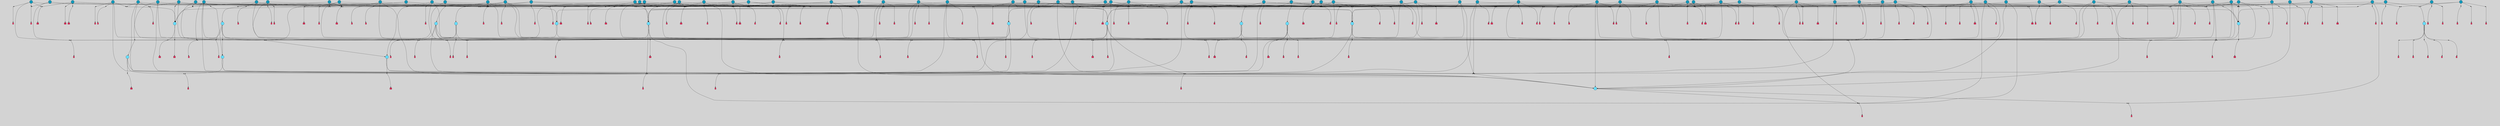 // File exported with GEGELATI v1.3.1
// On the 2024-04-08 17:47:12
// With the File::TPGGraphDotExporter
digraph{
	graph[pad = "0.212, 0.055" bgcolor = lightgray]
	node[shape=circle style = filled label = ""]
		T3 [fillcolor="#66ddff"]
		T4 [fillcolor="#66ddff"]
		T7 [fillcolor="#66ddff"]
		T9 [fillcolor="#66ddff"]
		T11 [fillcolor="#66ddff"]
		T24 [fillcolor="#66ddff"]
		T27 [fillcolor="#66ddff"]
		T54 [fillcolor="#66ddff"]
		T65 [fillcolor="#66ddff"]
		T82 [fillcolor="#1199bb"]
		T90 [fillcolor="#66ddff"]
		T95 [fillcolor="#1199bb"]
		T106 [fillcolor="#1199bb"]
		T116 [fillcolor="#1199bb"]
		T129 [fillcolor="#66ddff"]
		T130 [fillcolor="#66ddff"]
		T148 [fillcolor="#1199bb"]
		T159 [fillcolor="#1199bb"]
		T164 [fillcolor="#66ddff"]
		T176 [fillcolor="#1199bb"]
		T180 [fillcolor="#1199bb"]
		T184 [fillcolor="#1199bb"]
		T186 [fillcolor="#1199bb"]
		T194 [fillcolor="#1199bb"]
		T195 [fillcolor="#1199bb"]
		T198 [fillcolor="#1199bb"]
		T201 [fillcolor="#1199bb"]
		T202 [fillcolor="#1199bb"]
		T204 [fillcolor="#1199bb"]
		T207 [fillcolor="#66ddff"]
		T210 [fillcolor="#1199bb"]
		T211 [fillcolor="#1199bb"]
		T212 [fillcolor="#66ddff"]
		T213 [fillcolor="#1199bb"]
		T125 [fillcolor="#1199bb"]
		T218 [fillcolor="#1199bb"]
		T220 [fillcolor="#1199bb"]
		T223 [fillcolor="#1199bb"]
		T227 [fillcolor="#1199bb"]
		T228 [fillcolor="#1199bb"]
		T229 [fillcolor="#1199bb"]
		T230 [fillcolor="#1199bb"]
		T233 [fillcolor="#1199bb"]
		T235 [fillcolor="#1199bb"]
		T240 [fillcolor="#66ddff"]
		T242 [fillcolor="#1199bb"]
		T243 [fillcolor="#1199bb"]
		T245 [fillcolor="#1199bb"]
		T246 [fillcolor="#1199bb"]
		T247 [fillcolor="#1199bb"]
		T250 [fillcolor="#1199bb"]
		T252 [fillcolor="#1199bb"]
		T253 [fillcolor="#1199bb"]
		T254 [fillcolor="#1199bb"]
		T256 [fillcolor="#66ddff"]
		T257 [fillcolor="#1199bb"]
		T258 [fillcolor="#1199bb"]
		T260 [fillcolor="#1199bb"]
		T261 [fillcolor="#1199bb"]
		T262 [fillcolor="#1199bb"]
		T263 [fillcolor="#1199bb"]
		T264 [fillcolor="#1199bb"]
		T266 [fillcolor="#1199bb"]
		T268 [fillcolor="#1199bb"]
		T271 [fillcolor="#1199bb"]
		T274 [fillcolor="#1199bb"]
		T275 [fillcolor="#1199bb"]
		T276 [fillcolor="#1199bb"]
		T278 [fillcolor="#1199bb"]
		T279 [fillcolor="#1199bb"]
		T280 [fillcolor="#1199bb"]
		T282 [fillcolor="#1199bb"]
		T283 [fillcolor="#1199bb"]
		T284 [fillcolor="#1199bb"]
		T285 [fillcolor="#1199bb"]
		T287 [fillcolor="#1199bb"]
		T288 [fillcolor="#1199bb"]
		T290 [fillcolor="#1199bb"]
		T292 [fillcolor="#1199bb"]
		T293 [fillcolor="#1199bb"]
		T294 [fillcolor="#1199bb"]
		T295 [fillcolor="#1199bb"]
		T296 [fillcolor="#1199bb"]
		T298 [fillcolor="#1199bb"]
		T300 [fillcolor="#1199bb"]
		T301 [fillcolor="#1199bb"]
		T302 [fillcolor="#1199bb"]
		T303 [fillcolor="#1199bb"]
		T304 [fillcolor="#1199bb"]
		T305 [fillcolor="#1199bb"]
		T306 [fillcolor="#1199bb"]
		T307 [fillcolor="#1199bb"]
		T308 [fillcolor="#1199bb"]
		T309 [fillcolor="#1199bb"]
		T310 [fillcolor="#1199bb"]
		T311 [fillcolor="#1199bb"]
		T312 [fillcolor="#1199bb"]
		T313 [fillcolor="#1199bb"]
		T314 [fillcolor="#1199bb"]
		T315 [fillcolor="#1199bb"]
		T316 [fillcolor="#1199bb"]
		P1636 [fillcolor="#cccccc" shape=point] //6|
		I1636 [shape=box style=invis label="6|1&2|6#1|7&#92;n10|7&2|0#1|5&#92;n9|4&0|1#2|2&#92;n8|6&0|0#1|0&#92;n"]
		P1636 -> I1636[style=invis]
		A1396 [fillcolor="#ff3366" shape=box margin=0.03 width=0 height=0 label="3"]
		T3 -> P1636 -> A1396
		P1637 [fillcolor="#cccccc" shape=point] //3|
		I1637 [shape=box style=invis label="7|6&2|4#0|2&#92;n10|3&2|7#1|4&#92;n11|6&0|4#0|1&#92;n7|1&0|0#2|6&#92;n7|6&0|3#2|6&#92;n4|0&2|6#0|1&#92;n4|4&2|5#0|2&#92;n4|6&0|4#2|7&#92;n10|0&2|3#1|5&#92;n2|6&0|5#0|2&#92;n1|0&2|3#0|7&#92;n1|6&2|0#0|5&#92;n6|2&0|1#0|7&#92;n9|2&0|3#2|7&#92;n5|3&0|6#0|6&#92;n1|7&2|5#2|3&#92;n8|1&2|7#0|6&#92;n1|0&2|5#2|1&#92;n7|1&2|2#2|5&#92;n7|4&2|6#0|3&#92;n"]
		P1637 -> I1637[style=invis]
		A1397 [fillcolor="#ff3366" shape=box margin=0.03 width=0 height=0 label="4"]
		T3 -> P1637 -> A1397
		P1638 [fillcolor="#cccccc" shape=point] //7|
		I1638 [shape=box style=invis label="0|2&2|4#2|6&#92;n5|3&0|6#0|1&#92;n4|7&2|6#0|5&#92;n7|6&0|7#0|5&#92;n10|7&2|2#1|1&#92;n"]
		P1638 -> I1638[style=invis]
		A1398 [fillcolor="#ff3366" shape=box margin=0.03 width=0 height=0 label="4"]
		T4 -> P1638 -> A1398
		P1639 [fillcolor="#cccccc" shape=point] //0|
		I1639 [shape=box style=invis label="2|5&0|1#0|6&#92;n6|1&2|2#2|7&#92;n8|0&0|3#1|4&#92;n4|3&2|5#2|4&#92;n8|1&2|4#0|0&#92;n6|6&0|1#2|6&#92;n11|7&2|4#2|5&#92;n6|2&2|4#0|2&#92;n8|5&2|4#2|4&#92;n2|1&2|1#2|2&#92;n2|7&2|5#2|6&#92;n9|7&0|5#0|4&#92;n1|2&0|5#2|6&#92;n4|2&2|3#2|7&#92;n3|3&2|1#0|2&#92;n"]
		P1639 -> I1639[style=invis]
		A1399 [fillcolor="#ff3366" shape=box margin=0.03 width=0 height=0 label="5"]
		T4 -> P1639 -> A1399
		P1640 [fillcolor="#cccccc" shape=point] //-3|
		I1640 [shape=box style=invis label="1|6&2|7#0|7&#92;n10|2&0|7#1|3&#92;n9|6&2|7#2|2&#92;n5|3&0|7#0|7&#92;n1|6&2|3#0|0&#92;n2|3&2|3#2|2&#92;n5|1&2|6#0|6&#92;n"]
		P1640 -> I1640[style=invis]
		A1400 [fillcolor="#ff3366" shape=box margin=0.03 width=0 height=0 label="7"]
		T7 -> P1640 -> A1400
		P1641 [fillcolor="#cccccc" shape=point] //5|
		I1641 [shape=box style=invis label="0|5&2|3#0|1&#92;n0|6&2|1#2|4&#92;n6|2&2|6#0|7&#92;n7|4&0|3#0|1&#92;n5|4&0|7#1|6&#92;n9|1&0|5#2|2&#92;n6|3&2|3#1|7&#92;n11|7&2|4#1|6&#92;n2|5&0|1#0|0&#92;n4|7&0|0#0|2&#92;n6|2&0|6#0|0&#92;n2|1&2|6#2|4&#92;n10|0&2|0#1|0&#92;n6|6&2|4#0|6&#92;n"]
		P1641 -> I1641[style=invis]
		A1401 [fillcolor="#ff3366" shape=box margin=0.03 width=0 height=0 label="8"]
		T7 -> P1641 -> A1401
		P1642 [fillcolor="#cccccc" shape=point] //-6|
		I1642 [shape=box style=invis label="11|1&0|7#2|0&#92;n10|4&0|1#1|0&#92;n4|3&2|4#2|1&#92;n0|5&2|0#0|0&#92;n6|1&0|0#0|3&#92;n8|2&2|0#0|4&#92;n11|4&2|0#1|6&#92;n7|0&2|6#2|3&#92;n5|3&2|6#2|0&#92;n2|0&2|0#0|4&#92;n"]
		P1642 -> I1642[style=invis]
		A1402 [fillcolor="#ff3366" shape=box margin=0.03 width=0 height=0 label="9"]
		T9 -> P1642 -> A1402
		P1643 [fillcolor="#cccccc" shape=point] //2|
		I1643 [shape=box style=invis label="6|3&2|7#1|4&#92;n8|6&0|0#2|5&#92;n2|1&0|2#0|3&#92;n8|7&0|6#0|4&#92;n2|1&2|0#0|1&#92;n0|0&2|2#2|3&#92;n6|6&0|7#2|1&#92;n6|1&0|7#2|6&#92;n5|4&2|7#0|4&#92;n0|3&0|4#2|0&#92;n11|0&2|0#2|5&#92;n4|5&2|5#2|4&#92;n5|7&0|6#0|4&#92;n9|7&2|5#0|3&#92;n5|4&2|1#0|3&#92;n5|3&0|1#1|7&#92;n0|4&0|3#2|5&#92;n"]
		P1643 -> I1643[style=invis]
		A1403 [fillcolor="#ff3366" shape=box margin=0.03 width=0 height=0 label="10"]
		T9 -> P1643 -> A1403
		P1644 [fillcolor="#cccccc" shape=point] //6|
		I1644 [shape=box style=invis label="3|0&2|7#2|2&#92;n3|2&0|4#2|5&#92;n5|1&0|2#1|0&#92;n8|7&0|1#2|0&#92;n8|5&0|3#0|6&#92;n0|2&0|2#2|3&#92;n1|5&2|5#0|5&#92;n5|6&0|6#0|7&#92;n6|7&0|0#2|6&#92;n1|2&2|3#0|0&#92;n7|7&2|3#0|4&#92;n0|7&2|7#0|6&#92;n1|0&2|2#2|7&#92;n4|4&0|1#0|0&#92;n"]
		P1644 -> I1644[style=invis]
		A1404 [fillcolor="#ff3366" shape=box margin=0.03 width=0 height=0 label="11"]
		T11 -> P1644 -> A1404
		P1645 [fillcolor="#cccccc" shape=point] //-4|
		I1645 [shape=box style=invis label="4|1&0|4#2|6&#92;n1|2&2|2#2|0&#92;n1|2&2|0#0|6&#92;n8|4&2|3#2|5&#92;n5|5&2|1#1|0&#92;n"]
		P1645 -> I1645[style=invis]
		A1405 [fillcolor="#ff3366" shape=box margin=0.03 width=0 height=0 label="12"]
		T11 -> P1645 -> A1405
		P1646 [fillcolor="#cccccc" shape=point] //-3|
		I1646 [shape=box style=invis label="8|1&2|3#0|5&#92;n0|6&0|5#0|5&#92;n3|7&2|1#0|6&#92;n3|5&0|1#0|0&#92;n9|5&2|0#0|4&#92;n3|5&0|2#0|3&#92;n10|6&2|4#1|0&#92;n9|4&2|7#2|6&#92;n1|7&2|5#2|2&#92;n"]
		P1646 -> I1646[style=invis]
		A1406 [fillcolor="#ff3366" shape=box margin=0.03 width=0 height=0 label="5"]
		T4 -> P1646 -> A1406
		P1647 [fillcolor="#cccccc" shape=point] //1|
		I1647 [shape=box style=invis label="5|1&0|6#2|7&#92;n2|4&0|4#2|2&#92;n0|6&0|5#0|4&#92;n10|6&2|5#1|6&#92;n9|3&0|1#1|7&#92;n10|3&2|2#1|0&#92;n5|0&0|0#2|1&#92;n11|3&2|3#1|5&#92;n10|3&0|1#1|0&#92;n2|4&0|1#0|1&#92;n0|2&0|3#2|4&#92;n9|2&2|1#2|5&#92;n11|7&2|6#2|6&#92;n"]
		P1647 -> I1647[style=invis]
		T24 -> P1647 -> T7
		P1648 [fillcolor="#cccccc" shape=point] //5|
		I1648 [shape=box style=invis label="3|0&2|0#0|1&#92;n3|0&0|7#0|1&#92;n5|3&0|2#2|6&#92;n4|4&2|4#2|6&#92;n11|2&0|7#1|6&#92;n2|7&2|2#2|5&#92;n9|3&2|6#2|7&#92;n7|7&0|0#0|4&#92;n6|1&2|4#2|3&#92;n5|4&2|0#1|6&#92;n1|3&0|7#0|4&#92;n"]
		P1648 -> I1648[style=invis]
		A1407 [fillcolor="#ff3366" shape=box margin=0.03 width=0 height=0 label="7"]
		T24 -> P1648 -> A1407
		P1649 [fillcolor="#cccccc" shape=point] //-2|
		I1649 [shape=box style=invis label="4|1&0|4#0|3&#92;n4|2&0|5#2|0&#92;n5|5&2|6#0|5&#92;n1|4&0|1#0|2&#92;n6|3&2|7#1|5&#92;n0|4&2|0#0|3&#92;n8|5&2|5#1|2&#92;n10|7&2|7#1|1&#92;n3|4&0|0#2|1&#92;n3|6&2|5#2|5&#92;n8|3&0|1#0|7&#92;n10|0&2|7#1|3&#92;n4|1&2|4#0|1&#92;n9|3&2|0#0|4&#92;n3|6&2|0#0|4&#92;n1|2&0|6#2|1&#92;n4|0&2|1#2|2&#92;n"]
		P1649 -> I1649[style=invis]
		A1408 [fillcolor="#ff3366" shape=box margin=0.03 width=0 height=0 label="14"]
		T24 -> P1649 -> A1408
		P1650 [fillcolor="#cccccc" shape=point] //2|
		I1650 [shape=box style=invis label="9|1&2|3#0|1&#92;n5|2&2|0#2|4&#92;n3|6&2|5#2|7&#92;n7|0&2|5#0|4&#92;n1|2&0|3#0|5&#92;n7|3&2|7#0|0&#92;n"]
		P1650 -> I1650[style=invis]
		A1409 [fillcolor="#ff3366" shape=box margin=0.03 width=0 height=0 label="2"]
		T27 -> P1650 -> A1409
		P1651 [fillcolor="#cccccc" shape=point] //-6|
		I1651 [shape=box style=invis label="7|5&0|4#0|4&#92;n11|0&2|5#2|1&#92;n"]
		P1651 -> I1651[style=invis]
		A1410 [fillcolor="#ff3366" shape=box margin=0.03 width=0 height=0 label="3"]
		T27 -> P1651 -> A1410
		T27 -> P1637
		T27 -> P1639
		P1652 [fillcolor="#cccccc" shape=point] //0|
		I1652 [shape=box style=invis label="4|0&0|3#2|7&#92;n10|2&0|3#1|7&#92;n3|5&0|2#0|3&#92;n4|5&0|0#2|1&#92;n10|7&2|0#1|2&#92;n5|3&2|3#1|6&#92;n9|5&2|0#0|4&#92;n5|4&2|7#0|2&#92;n10|3&2|7#1|4&#92;n7|2&0|1#2|6&#92;n8|6&0|5#0|5&#92;n8|7&2|3#0|5&#92;n2|6&2|4#0|0&#92;n"]
		P1652 -> I1652[style=invis]
		A1411 [fillcolor="#ff3366" shape=box margin=0.03 width=0 height=0 label="5"]
		T27 -> P1652 -> A1411
		P1653 [fillcolor="#cccccc" shape=point] //8|
		I1653 [shape=box style=invis label="9|0&0|1#2|0&#92;n10|1&2|5#1|4&#92;n8|2&2|6#0|4&#92;n2|4&2|5#2|3&#92;n4|2&2|2#0|2&#92;n7|5&0|2#0|0&#92;n8|2&2|1#1|3&#92;n8|7&0|7#2|1&#92;n1|1&0|0#0|7&#92;n5|6&2|5#1|0&#92;n6|6&2|5#0|0&#92;n11|4&0|3#2|6&#92;n4|2&2|4#0|7&#92;n5|6&0|1#2|0&#92;n11|3&0|2#0|7&#92;n"]
		P1653 -> I1653[style=invis]
		A1412 [fillcolor="#ff3366" shape=box margin=0.03 width=0 height=0 label="6"]
		T54 -> P1653 -> A1412
		T54 -> P1648
		P1654 [fillcolor="#cccccc" shape=point] //-10|
		I1654 [shape=box style=invis label="3|6&0|0#0|4&#92;n4|1&2|4#0|1&#92;n5|1&0|1#0|4&#92;n5|5&2|6#0|5&#92;n6|5&0|6#0|3&#92;n11|1&2|0#0|1&#92;n0|7&2|0#0|3&#92;n1|2&0|6#0|1&#92;n8|0&0|4#2|0&#92;n0|4&0|7#2|7&#92;n7|0&2|7#1|3&#92;n3|1&0|5#2|5&#92;n5|1&0|4#0|3&#92;n2|2&0|2#0|0&#92;n8|3&0|1#0|7&#92;n3|0&0|3#0|5&#92;n7|2&0|5#2|0&#92;n6|3&2|7#1|5&#92;n4|7&2|7#2|1&#92;n"]
		P1654 -> I1654[style=invis]
		A1413 [fillcolor="#ff3366" shape=box margin=0.03 width=0 height=0 label="14"]
		T54 -> P1654 -> A1413
		T54 -> P1641
		T65 -> P1638
		T65 -> P1639
		P1655 [fillcolor="#cccccc" shape=point] //7|
		I1655 [shape=box style=invis label="4|0&2|1#2|2&#92;n4|2&0|5#2|0&#92;n5|5&2|6#0|5&#92;n1|4&0|1#0|2&#92;n6|3&2|7#1|5&#92;n0|4&2|0#0|3&#92;n8|5&2|5#1|4&#92;n1|2&0|6#2|1&#92;n3|4&0|0#2|1&#92;n3|6&2|5#2|5&#92;n8|3&0|1#0|7&#92;n10|0&2|2#1|3&#92;n4|1&2|4#0|1&#92;n10|7&2|7#1|1&#92;n4|1&0|4#0|3&#92;n"]
		P1655 -> I1655[style=invis]
		A1414 [fillcolor="#ff3366" shape=box margin=0.03 width=0 height=0 label="14"]
		T65 -> P1655 -> A1414
		P1656 [fillcolor="#cccccc" shape=point] //6|
		I1656 [shape=box style=invis label="7|0&2|5#1|2&#92;n10|6&2|1#1|3&#92;n7|5&0|2#0|7&#92;n10|7&0|1#1|5&#92;n4|6&2|5#0|5&#92;n4|4&0|7#2|7&#92;n"]
		P1656 -> I1656[style=invis]
		A1415 [fillcolor="#ff3366" shape=box margin=0.03 width=0 height=0 label="7"]
		T82 -> P1656 -> A1415
		P1657 [fillcolor="#cccccc" shape=point] //6|
		I1657 [shape=box style=invis label="0|5&2|3#0|1&#92;n0|6&2|1#2|4&#92;n9|1&0|5#2|2&#92;n7|4&0|3#0|1&#92;n5|4&0|7#1|6&#92;n2|5&0|1#0|0&#92;n6|3&2|3#1|7&#92;n11|7&2|4#1|6&#92;n6|2&2|6#0|1&#92;n4|7&0|0#0|2&#92;n6|2&0|6#0|0&#92;n9|1&2|6#2|4&#92;n10|0&2|0#1|0&#92;n6|6&2|4#0|6&#92;n"]
		P1657 -> I1657[style=invis]
		A1416 [fillcolor="#ff3366" shape=box margin=0.03 width=0 height=0 label="8"]
		T82 -> P1657 -> A1416
		T82 -> P1642
		P1658 [fillcolor="#cccccc" shape=point] //-2|
		I1658 [shape=box style=invis label="8|4&2|1#2|5&#92;n4|1&0|7#2|1&#92;n5|7&2|3#2|2&#92;n10|4&2|5#1|7&#92;n10|0&2|6#1|3&#92;n4|5&2|7#0|6&#92;n9|5&2|4#0|4&#92;n2|4&0|5#0|7&#92;n11|1&2|4#2|6&#92;n5|6&0|7#1|2&#92;n2|7&2|7#2|6&#92;n5|2&0|5#1|5&#92;n3|0&0|6#0|2&#92;n4|0&0|4#2|4&#92;n4|4&2|6#0|7&#92;n10|6&2|0#1|4&#92;n9|7&0|3#1|4&#92;n1|4&2|6#0|3&#92;n11|5&2|6#0|3&#92;n0|3&0|5#0|1&#92;n"]
		P1658 -> I1658[style=invis]
		A1417 [fillcolor="#ff3366" shape=box margin=0.03 width=0 height=0 label="13"]
		T90 -> P1658 -> A1417
		P1659 [fillcolor="#cccccc" shape=point] //4|
		I1659 [shape=box style=invis label="7|1&2|6#1|3&#92;n10|1&0|3#1|6&#92;n8|5&2|3#2|1&#92;n11|5&0|0#2|6&#92;n4|1&0|6#0|0&#92;n11|1&0|2#0|3&#92;n2|0&2|1#0|7&#92;n"]
		P1659 -> I1659[style=invis]
		A1418 [fillcolor="#ff3366" shape=box margin=0.03 width=0 height=0 label="2"]
		T90 -> P1659 -> A1418
		P1660 [fillcolor="#cccccc" shape=point] //7|
		I1660 [shape=box style=invis label="10|3&0|1#1|4&#92;n4|6&0|0#0|2&#92;n4|5&0|6#0|0&#92;n4|3&0|6#2|1&#92;n7|0&0|3#1|2&#92;n4|7&0|6#0|5&#92;n7|6&0|7#0|6&#92;n6|6&0|0#0|3&#92;n11|1&0|4#2|5&#92;n10|2&0|3#1|2&#92;n"]
		P1660 -> I1660[style=invis]
		A1419 [fillcolor="#ff3366" shape=box margin=0.03 width=0 height=0 label="4"]
		T90 -> P1660 -> A1419
		T90 -> P1646
		P1661 [fillcolor="#cccccc" shape=point] //-7|
		I1661 [shape=box style=invis label="3|0&2|0#0|1&#92;n1|1&0|2#0|4&#92;n11|2&0|7#1|6&#92;n9|7&0|0#0|4&#92;n3|0&0|7#0|1&#92;n9|3&2|6#2|7&#92;n5|3&0|2#2|6&#92;n6|1&2|4#2|3&#92;n5|4&2|0#1|6&#92;n1|3&0|7#0|7&#92;n"]
		P1661 -> I1661[style=invis]
		A1420 [fillcolor="#ff3366" shape=box margin=0.03 width=0 height=0 label="7"]
		T90 -> P1661 -> A1420
		P1662 [fillcolor="#cccccc" shape=point] //4|
		I1662 [shape=box style=invis label="4|3&0|6#0|3&#92;n5|7&2|3#2|2&#92;n5|6&0|7#1|2&#92;n1|4&2|6#0|3&#92;n8|4&2|1#2|5&#92;n9|5&2|4#1|4&#92;n2|4&0|5#0|7&#92;n10|0&0|6#1|3&#92;n3|0&0|6#0|2&#92;n2|7&2|7#2|6&#92;n5|2&0|5#1|5&#92;n10|4&2|5#1|7&#92;n4|0&0|4#2|4&#92;n11|1&0|4#2|6&#92;n10|6&2|0#1|4&#92;n9|7&0|3#1|4&#92;n4|5&2|7#0|6&#92;n11|5&2|6#2|3&#92;n0|3&0|5#0|1&#92;n"]
		P1662 -> I1662[style=invis]
		A1421 [fillcolor="#ff3366" shape=box margin=0.03 width=0 height=0 label="13"]
		T95 -> P1662 -> A1421
		P1663 [fillcolor="#cccccc" shape=point] //8|
		I1663 [shape=box style=invis label="9|7&0|5#2|5&#92;n3|3&2|3#0|2&#92;n9|5&2|2#1|0&#92;n2|3&0|6#0|3&#92;n4|4&2|5#2|7&#92;n11|3&2|0#1|5&#92;n6|6&2|1#2|2&#92;n4|6&0|1#2|2&#92;n2|5&2|7#2|2&#92;n7|7&2|2#2|3&#92;n6|5&0|3#2|6&#92;n6|7&0|6#0|2&#92;n"]
		P1663 -> I1663[style=invis]
		A1422 [fillcolor="#ff3366" shape=box margin=0.03 width=0 height=0 label="14"]
		T95 -> P1663 -> A1422
		P1664 [fillcolor="#cccccc" shape=point] //2|
		I1664 [shape=box style=invis label="4|1&0|4#2|6&#92;n5|5&2|1#1|0&#92;n1|0&2|0#0|6&#92;n8|4&2|3#2|5&#92;n"]
		P1664 -> I1664[style=invis]
		T95 -> P1664 -> T11
		P1665 [fillcolor="#cccccc" shape=point] //-9|
		I1665 [shape=box style=invis label="2|0&2|0#2|1&#92;n4|4&2|4#2|6&#92;n9|1&0|3#1|7&#92;n5|3&0|2#2|6&#92;n2|7&2|2#2|5&#92;n5|4&2|0#1|6&#92;n3|0&0|7#0|1&#92;n1|3&0|7#0|4&#92;n11|6&2|2#0|7&#92;n7|7&0|0#0|4&#92;n11|0&0|7#1|6&#92;n9|3&2|6#2|7&#92;n"]
		P1665 -> I1665[style=invis]
		A1423 [fillcolor="#ff3366" shape=box margin=0.03 width=0 height=0 label="7"]
		T95 -> P1665 -> A1423
		P1666 [fillcolor="#cccccc" shape=point] //-8|
		I1666 [shape=box style=invis label="7|5&0|4#2|4&#92;n"]
		P1666 -> I1666[style=invis]
		A1424 [fillcolor="#ff3366" shape=box margin=0.03 width=0 height=0 label="3"]
		T95 -> P1666 -> A1424
		P1667 [fillcolor="#cccccc" shape=point] //-2|
		I1667 [shape=box style=invis label="11|7&2|0#1|7&#92;n4|3&0|1#2|5&#92;n0|4&2|4#2|7&#92;n1|6&0|0#0|4&#92;n4|0&0|0#0|5&#92;n0|6&2|3#2|0&#92;n9|6&2|5#1|3&#92;n0|7&2|1#2|5&#92;n4|4&0|5#0|1&#92;n10|4&0|0#1|0&#92;n"]
		P1667 -> I1667[style=invis]
		A1425 [fillcolor="#ff3366" shape=box margin=0.03 width=0 height=0 label="12"]
		T106 -> P1667 -> A1425
		P1668 [fillcolor="#cccccc" shape=point] //-1|
		I1668 [shape=box style=invis label="1|7&2|1#0|6&#92;n8|1&2|3#0|5&#92;n10|6&2|7#1|0&#92;n1|7&2|5#0|2&#92;n0|3&0|3#2|2&#92;n3|5&0|1#0|0&#92;n3|5&0|2#0|3&#92;n1|5&2|0#0|4&#92;n5|7&2|2#2|5&#92;n4|0&2|3#0|3&#92;n"]
		P1668 -> I1668[style=invis]
		T106 -> P1668 -> T3
		T106 -> P1637
		P1669 [fillcolor="#cccccc" shape=point] //-9|
		I1669 [shape=box style=invis label="10|2&0|7#1|3&#92;n1|0&2|1#0|1&#92;n5|1&2|7#0|7&#92;n0|6&2|7#2|2&#92;n10|3&2|7#1|2&#92;n2|3&2|3#2|2&#92;n"]
		P1669 -> I1669[style=invis]
		A1426 [fillcolor="#ff3366" shape=box margin=0.03 width=0 height=0 label="7"]
		T106 -> P1669 -> A1426
		P1670 [fillcolor="#cccccc" shape=point] //-4|
		I1670 [shape=box style=invis label="9|7&0|0#2|0&#92;n6|6&0|5#2|0&#92;n7|3&0|0#0|4&#92;n3|5&0|3#0|3&#92;n9|1&0|1#1|1&#92;n11|5&2|7#1|5&#92;n1|5&2|5#0|2&#92;n6|0&0|6#2|5&#92;n0|3&2|4#2|5&#92;n1|6&2|5#2|2&#92;n9|5&2|1#2|2&#92;n"]
		P1670 -> I1670[style=invis]
		T116 -> P1670 -> T9
		P1671 [fillcolor="#cccccc" shape=point] //4|
		I1671 [shape=box style=invis label="9|2&0|6#2|1&#92;n11|5&0|1#2|0&#92;n2|4&0|4#2|1&#92;n5|0&2|4#0|2&#92;n"]
		P1671 -> I1671[style=invis]
		A1427 [fillcolor="#ff3366" shape=box margin=0.03 width=0 height=0 label="3"]
		T116 -> P1671 -> A1427
		P1672 [fillcolor="#cccccc" shape=point] //-2|
		I1672 [shape=box style=invis label="5|2&2|0#2|4&#92;n9|1&2|3#0|1&#92;n3|6&2|5#2|7&#92;n7|0&2|1#0|4&#92;n1|2&0|3#0|5&#92;n7|3&2|7#0|0&#92;n"]
		P1672 -> I1672[style=invis]
		A1428 [fillcolor="#ff3366" shape=box margin=0.03 width=0 height=0 label="2"]
		T116 -> P1672 -> A1428
		T116 -> P1637
		T116 -> P1652
		T129 -> P1653
		T129 -> P1648
		P1673 [fillcolor="#cccccc" shape=point] //10|
		I1673 [shape=box style=invis label="4|5&2|7#2|1&#92;n1|7&2|3#0|6&#92;n3|5&2|2#0|3&#92;n10|3&0|7#1|4&#92;n7|1&0|4#2|6&#92;n10|2&0|3#1|7&#92;n9|5&2|0#0|4&#92;n4|0&0|3#2|7&#92;n11|4&2|6#1|2&#92;n5|4&2|7#0|2&#92;n2|6&2|4#0|0&#92;n6|5&0|7#2|1&#92;n5|3&2|3#1|6&#92;n10|7&2|0#1|2&#92;n"]
		P1673 -> I1673[style=invis]
		A1429 [fillcolor="#ff3366" shape=box margin=0.03 width=0 height=0 label="5"]
		T129 -> P1673 -> A1429
		P1674 [fillcolor="#cccccc" shape=point] //5|
		I1674 [shape=box style=invis label="9|4&2|3#1|3&#92;n0|4&2|4#0|5&#92;n6|1&2|6#2|5&#92;n4|0&0|5#2|0&#92;n"]
		P1674 -> I1674[style=invis]
		A1430 [fillcolor="#ff3366" shape=box margin=0.03 width=0 height=0 label="7"]
		T129 -> P1674 -> A1430
		P1675 [fillcolor="#cccccc" shape=point] //6|
		I1675 [shape=box style=invis label="9|4&2|7#0|6&#92;n8|4&0|1#1|0&#92;n1|3&0|0#2|1&#92;n2|4&0|6#2|2&#92;n5|1&2|5#0|7&#92;n3|0&0|3#2|6&#92;n2|2&2|6#0|2&#92;n8|4&0|4#2|2&#92;n5|1&2|4#0|3&#92;n9|4&0|6#0|6&#92;n5|0&2|2#1|5&#92;n11|7&0|0#1|1&#92;n0|4&0|3#0|3&#92;n7|7&2|4#2|5&#92;n1|5&0|1#2|1&#92;n"]
		P1675 -> I1675[style=invis]
		A1431 [fillcolor="#ff3366" shape=box margin=0.03 width=0 height=0 label="1"]
		T129 -> P1675 -> A1431
		P1676 [fillcolor="#cccccc" shape=point] //-5|
		I1676 [shape=box style=invis label="10|6&2|5#1|6&#92;n9|3&0|1#1|7&#92;n2|4&0|1#0|1&#92;n11|3&0|7#1|6&#92;n5|1&0|6#2|7&#92;n8|0&0|0#0|1&#92;n0|6&0|7#0|4&#92;n6|7&2|6#2|6&#92;n11|0&2|3#0|5&#92;n"]
		P1676 -> I1676[style=invis]
		T130 -> P1676 -> T7
		P1677 [fillcolor="#cccccc" shape=point] //9|
		I1677 [shape=box style=invis label="9|0&2|4#1|2&#92;n10|3&0|5#1|7&#92;n"]
		P1677 -> I1677[style=invis]
		A1432 [fillcolor="#ff3366" shape=box margin=0.03 width=0 height=0 label="3"]
		T130 -> P1677 -> A1432
		T130 -> P1659
		P1678 [fillcolor="#cccccc" shape=point] //-10|
		I1678 [shape=box style=invis label="8|4&0|2#0|1&#92;n5|3&2|6#2|7&#92;n3|1&2|7#0|6&#92;n4|7&0|4#0|2&#92;n1|7&2|6#0|4&#92;n10|5&2|1#1|5&#92;n4|0&0|7#0|7&#92;n6|6&0|0#0|1&#92;n10|4&2|1#1|0&#92;n"]
		P1678 -> I1678[style=invis]
		A1433 [fillcolor="#ff3366" shape=box margin=0.03 width=0 height=0 label="5"]
		T130 -> P1678 -> A1433
		P1679 [fillcolor="#cccccc" shape=point] //-1|
		I1679 [shape=box style=invis label="11|7&2|0#1|7&#92;n1|5&2|4#2|4&#92;n4|3&0|1#0|5&#92;n1|6&0|0#0|4&#92;n8|6&2|4#0|0&#92;n4|0&0|0#0|5&#92;n10|4&2|0#1|0&#92;n9|6&2|5#1|3&#92;n0|7&2|1#0|5&#92;n0|6&2|3#2|0&#92;n4|4&0|5#0|1&#92;n"]
		P1679 -> I1679[style=invis]
		A1434 [fillcolor="#ff3366" shape=box margin=0.03 width=0 height=0 label="12"]
		T148 -> P1679 -> A1434
		P1680 [fillcolor="#cccccc" shape=point] //1|
		I1680 [shape=box style=invis label="2|2&2|3#0|2&#92;n2|2&0|5#2|5&#92;n8|4&0|1#1|0&#92;n9|7&0|6#0|3&#92;n5|1&2|2#0|7&#92;n10|7&0|7#1|3&#92;n7|7&2|4#2|5&#92;n5|5&0|2#2|1&#92;n2|6&2|2#0|0&#92;n9|3&2|2#2|0&#92;n0|6&0|6#2|2&#92;n7|7&0|1#2|3&#92;n3|6&0|1#0|5&#92;n1|5&0|1#2|7&#92;n"]
		P1680 -> I1680[style=invis]
		A1435 [fillcolor="#ff3366" shape=box margin=0.03 width=0 height=0 label="1"]
		T148 -> P1680 -> A1435
		P1681 [fillcolor="#cccccc" shape=point] //-9|
		I1681 [shape=box style=invis label="4|7&2|6#0|5&#92;n11|3&0|2#2|6&#92;n10|2&2|4#1|6&#92;n3|0&2|6#2|7&#92;n4|3&0|5#0|7&#92;n2|3&0|7#0|7&#92;n10|6&0|7#1|5&#92;n10|1&2|2#1|1&#92;n1|7&0|3#2|6&#92;n"]
		P1681 -> I1681[style=invis]
		A1436 [fillcolor="#ff3366" shape=box margin=0.03 width=0 height=0 label="4"]
		T148 -> P1681 -> A1436
		P1682 [fillcolor="#cccccc" shape=point] //7|
		I1682 [shape=box style=invis label="7|2&0|4#1|3&#92;n7|7&0|0#0|4&#92;n4|4&2|4#2|6&#92;n2|3&2|2#2|5&#92;n8|0&0|2#2|1&#92;n9|3&2|6#2|7&#92;n6|4&2|4#2|3&#92;n3|3&2|0#0|1&#92;n6|4&2|0#1|6&#92;n5|3&0|7#0|4&#92;n"]
		P1682 -> I1682[style=invis]
		A1437 [fillcolor="#ff3366" shape=box margin=0.03 width=0 height=0 label="7"]
		T148 -> P1682 -> A1437
		P1683 [fillcolor="#cccccc" shape=point] //-6|
		I1683 [shape=box style=invis label="9|0&2|0#0|1&#92;n3|2&0|2#0|3&#92;n5|4&0|5#1|7&#92;n2|1&0|4#0|3&#92;n9|2&2|0#2|4&#92;n7|6&0|4#0|2&#92;n2|3&0|6#2|6&#92;n1|2&0|3#2|0&#92;n"]
		P1683 -> I1683[style=invis]
		T148 -> P1683 -> T54
		P1684 [fillcolor="#cccccc" shape=point] //7|
		I1684 [shape=box style=invis label="7|0&2|1#2|0&#92;n9|7&2|1#1|7&#92;n8|2&0|1#1|0&#92;n6|6&0|2#1|1&#92;n2|2&0|5#0|0&#92;n5|7&0|0#2|1&#92;n5|1&2|5#1|5&#92;n4|7&2|4#2|3&#92;n10|5&2|2#1|5&#92;n1|3&2|2#2|0&#92;n10|2&2|6#1|5&#92;n"]
		P1684 -> I1684[style=invis]
		A1438 [fillcolor="#ff3366" shape=box margin=0.03 width=0 height=0 label="1"]
		T159 -> P1684 -> A1438
		P1685 [fillcolor="#cccccc" shape=point] //7|
		I1685 [shape=box style=invis label="7|4&2|7#0|4&#92;n4|6&0|1#2|5&#92;n2|1&2|3#0|0&#92;n4|3&2|0#0|1&#92;n0|0&2|7#2|7&#92;n7|7&0|5#2|3&#92;n5|0&2|1#2|2&#92;n10|0&0|4#1|2&#92;n4|4&0|7#0|0&#92;n6|7&0|2#0|1&#92;n1|4&2|5#0|4&#92;n"]
		P1685 -> I1685[style=invis]
		A1439 [fillcolor="#ff3366" shape=box margin=0.03 width=0 height=0 label="0"]
		T159 -> P1685 -> A1439
		P1686 [fillcolor="#cccccc" shape=point] //5|
		I1686 [shape=box style=invis label="0|5&2|3#0|1&#92;n0|6&2|1#2|4&#92;n6|2&2|6#0|7&#92;n9|0&2|7#1|1&#92;n7|4&0|3#0|1&#92;n11|7&2|4#1|6&#92;n9|1&0|5#2|2&#92;n5|4&0|7#1|6&#92;n2|5&0|1#0|0&#92;n4|7&0|0#0|2&#92;n6|2&0|6#0|0&#92;n2|1&2|6#2|4&#92;n10|0&0|0#1|0&#92;n6|6&2|4#0|6&#92;n"]
		P1686 -> I1686[style=invis]
		T159 -> P1686 -> T129
		T164 -> P1639
		P1687 [fillcolor="#cccccc" shape=point] //-1|
		I1687 [shape=box style=invis label="6|4&0|4#2|4&#92;n4|5&2|5#2|4&#92;n9|7&2|5#0|3&#92;n3|7&2|6#0|6&#92;n8|7&0|6#0|4&#92;n2|1&2|0#0|1&#92;n8|6&0|0#2|5&#92;n2|1&0|2#0|3&#92;n6|1&0|7#2|6&#92;n6|3&0|1#1|6&#92;n5|4&2|7#0|4&#92;n0|7&0|4#2|0&#92;n11|0&2|0#2|5&#92;n3|7&2|0#2|7&#92;n8|3&2|7#1|4&#92;n5|7&0|6#0|4&#92;n0|0&2|3#2|3&#92;n5|4&2|1#0|3&#92;n0|4&0|3#2|5&#92;n"]
		P1687 -> I1687[style=invis]
		A1440 [fillcolor="#ff3366" shape=box margin=0.03 width=0 height=0 label="10"]
		T164 -> P1687 -> A1440
		P1688 [fillcolor="#cccccc" shape=point] //-7|
		I1688 [shape=box style=invis label="6|1&0|2#0|3&#92;n1|2&0|1#2|0&#92;n10|3&2|2#1|1&#92;n0|1&0|2#0|7&#92;n4|6&2|7#2|4&#92;n6|0&2|7#0|6&#92;n"]
		P1688 -> I1688[style=invis]
		A1441 [fillcolor="#ff3366" shape=box margin=0.03 width=0 height=0 label="7"]
		T164 -> P1688 -> A1441
		P1689 [fillcolor="#cccccc" shape=point] //-6|
		I1689 [shape=box style=invis label="11|7&0|1#0|6&#92;n3|5&0|1#0|3&#92;n1|5&0|5#0|6&#92;n1|7&2|5#2|2&#92;n0|0&0|2#2|2&#92;n4|4&0|1#0|5&#92;n6|4&2|2#0|2&#92;n0|6&2|5#0|5&#92;n0|3&2|2#2|6&#92;n"]
		P1689 -> I1689[style=invis]
		A1442 [fillcolor="#ff3366" shape=box margin=0.03 width=0 height=0 label="5"]
		T164 -> P1689 -> A1442
		T164 -> P1662
		P1690 [fillcolor="#cccccc" shape=point] //3|
		I1690 [shape=box style=invis label="4|7&0|7#2|7&#92;n11|5&2|6#0|2&#92;n5|5&2|6#2|0&#92;n3|2&0|6#0|3&#92;n10|2&2|5#1|5&#92;n9|4&2|3#1|5&#92;n2|5&2|7#2|4&#92;n11|3&2|5#1|0&#92;n7|0&0|7#2|1&#92;n1|2&0|5#0|1&#92;n"]
		P1690 -> I1690[style=invis]
		A1443 [fillcolor="#ff3366" shape=box margin=0.03 width=0 height=0 label="5"]
		T176 -> P1690 -> A1443
		P1691 [fillcolor="#cccccc" shape=point] //2|
		I1691 [shape=box style=invis label="7|1&0|6#0|1&#92;n5|2&2|5#1|6&#92;n10|1&2|1#1|1&#92;n4|7&0|4#2|2&#92;n11|7&0|4#2|7&#92;n5|0&0|5#1|7&#92;n8|2&0|5#2|4&#92;n10|0&2|6#1|6&#92;n5|1&0|1#2|3&#92;n1|6&2|0#0|1&#92;n9|6&2|2#1|4&#92;n3|4&2|3#0|0&#92;n10|1&0|1#1|0&#92;n2|2&0|1#2|1&#92;n3|1&2|7#0|3&#92;n"]
		P1691 -> I1691[style=invis]
		A1444 [fillcolor="#ff3366" shape=box margin=0.03 width=0 height=0 label="10"]
		T176 -> P1691 -> A1444
		T176 -> P1668
		P1692 [fillcolor="#cccccc" shape=point] //-3|
		I1692 [shape=box style=invis label="6|3&2|4#1|4&#92;n5|3&0|1#1|7&#92;n2|1&0|2#2|3&#92;n8|7&0|6#0|4&#92;n2|1&2|0#0|1&#92;n0|0&2|2#2|3&#92;n6|1&0|7#2|6&#92;n5|7&0|2#0|4&#92;n0|3&0|4#2|0&#92;n11|0&2|0#2|5&#92;n6|0&2|0#1|4&#92;n8|6&0|2#2|5&#92;n5|4&2|1#0|3&#92;n9|7&2|5#0|3&#92;n5|4&2|7#0|4&#92;n"]
		P1692 -> I1692[style=invis]
		A1445 [fillcolor="#ff3366" shape=box margin=0.03 width=0 height=0 label="10"]
		T176 -> P1692 -> A1445
		P1693 [fillcolor="#cccccc" shape=point] //4|
		I1693 [shape=box style=invis label="7|1&0|6#0|1&#92;n5|2&2|5#1|6&#92;n10|1&2|1#1|1&#92;n9|6&2|2#1|4&#92;n4|7&0|4#2|2&#92;n9|6&0|4#1|1&#92;n10|0&2|6#1|6&#92;n5|1&0|1#2|3&#92;n1|6&2|0#0|1&#92;n8|2&0|5#2|4&#92;n3|4&2|3#0|0&#92;n10|1&0|5#1|0&#92;n2|2&0|1#2|1&#92;n3|1&2|7#0|3&#92;n"]
		P1693 -> I1693[style=invis]
		A1446 [fillcolor="#ff3366" shape=box margin=0.03 width=0 height=0 label="10"]
		T176 -> P1693 -> A1446
		P1694 [fillcolor="#cccccc" shape=point] //9|
		I1694 [shape=box style=invis label="11|0&2|0#1|1&#92;n3|6&0|6#0|0&#92;n1|4&0|0#2|4&#92;n7|5&2|2#1|3&#92;n11|7&2|6#1|7&#92;n5|2&0|6#1|5&#92;n9|5&0|6#0|3&#92;n2|2&2|7#0|5&#92;n9|3&2|2#2|0&#92;n11|0&2|7#0|1&#92;n1|1&2|0#0|1&#92;n6|6&0|6#1|2&#92;n9|7&0|1#0|3&#92;n2|0&2|4#2|5&#92;n2|4&2|2#0|0&#92;n6|1&2|1#1|7&#92;n10|7&2|5#1|6&#92;n11|5&2|7#2|4&#92;n"]
		P1694 -> I1694[style=invis]
		A1447 [fillcolor="#ff3366" shape=box margin=0.03 width=0 height=0 label="1"]
		T180 -> P1694 -> A1447
		T180 -> P1651
		T180 -> P1674
		P1695 [fillcolor="#cccccc" shape=point] //10|
		I1695 [shape=box style=invis label="9|6&0|1#2|4&#92;n8|6&2|5#2|3&#92;n2|6&2|7#2|1&#92;n7|4&2|5#2|0&#92;n2|4&2|4#0|1&#92;n10|5&0|2#1|6&#92;n8|0&2|7#1|1&#92;n"]
		P1695 -> I1695[style=invis]
		T180 -> P1695 -> T24
		P1696 [fillcolor="#cccccc" shape=point] //-9|
		I1696 [shape=box style=invis label="6|0&2|0#0|0&#92;n5|1&0|2#0|4&#92;n10|3&2|0#1|3&#92;n9|4&0|7#2|7&#92;n10|6&2|4#1|0&#92;n3|6&2|0#0|5&#92;n"]
		P1696 -> I1696[style=invis]
		A1448 [fillcolor="#ff3366" shape=box margin=0.03 width=0 height=0 label="5"]
		T180 -> P1696 -> A1448
		T184 -> P1676
		P1697 [fillcolor="#cccccc" shape=point] //-9|
		I1697 [shape=box style=invis label="10|3&0|5#1|7&#92;n9|0&2|4#1|3&#92;n"]
		P1697 -> I1697[style=invis]
		A1449 [fillcolor="#ff3366" shape=box margin=0.03 width=0 height=0 label="3"]
		T184 -> P1697 -> A1449
		P1698 [fillcolor="#cccccc" shape=point] //-6|
		I1698 [shape=box style=invis label="3|5&0|0#0|2&#92;n6|6&2|1#2|6&#92;n4|6&0|1#2|5&#92;n7|1&0|6#1|3&#92;n11|1&2|4#0|5&#92;n1|2&0|1#2|3&#92;n4|3&0|5#2|4&#92;n4|0&0|5#2|0&#92;n8|5&2|4#2|4&#92;n2|4&0|1#0|6&#92;n5|1&2|4#0|0&#92;n3|3&2|1#0|2&#92;n9|7&0|5#0|4&#92;n2|2&0|6#2|0&#92;n7|1&2|2#2|2&#92;n"]
		P1698 -> I1698[style=invis]
		A1450 [fillcolor="#ff3366" shape=box margin=0.03 width=0 height=0 label="5"]
		T184 -> P1698 -> A1450
		P1699 [fillcolor="#cccccc" shape=point] //3|
		I1699 [shape=box style=invis label="7|2&0|2#2|4&#92;n0|4&0|6#2|7&#92;n9|0&0|1#2|2&#92;n8|6&0|0#1|0&#92;n"]
		P1699 -> I1699[style=invis]
		A1451 [fillcolor="#ff3366" shape=box margin=0.03 width=0 height=0 label="3"]
		T184 -> P1699 -> A1451
		T184 -> P1690
		T186 -> P1639
		P1700 [fillcolor="#cccccc" shape=point] //3|
		I1700 [shape=box style=invis label="8|2&2|7#1|7&#92;n10|7&0|7#1|6&#92;n0|3&0|0#2|3&#92;n9|7&2|6#0|3&#92;n4|4&2|1#0|1&#92;n5|6&2|0#1|4&#92;n4|5&0|1#0|2&#92;n0|0&2|0#0|5&#92;n6|1&0|7#0|6&#92;n"]
		P1700 -> I1700[style=invis]
		A1452 [fillcolor="#ff3366" shape=box margin=0.03 width=0 height=0 label="0"]
		T186 -> P1700 -> A1452
		T186 -> P1670
		P1701 [fillcolor="#cccccc" shape=point] //-2|
		I1701 [shape=box style=invis label="1|0&0|3#0|3&#92;n2|7&0|4#0|4&#92;n11|6&2|1#1|4&#92;n6|1&2|5#0|0&#92;n2|0&2|0#0|6&#92;n1|3&2|1#0|4&#92;n"]
		P1701 -> I1701[style=invis]
		A1453 [fillcolor="#ff3366" shape=box margin=0.03 width=0 height=0 label="2"]
		T194 -> P1701 -> A1453
		P1702 [fillcolor="#cccccc" shape=point] //3|
		I1702 [shape=box style=invis label="5|4&2|7#0|4&#92;n0|4&0|3#2|5&#92;n8|6&0|0#2|5&#92;n2|1&0|2#0|3&#92;n9|7&0|6#0|4&#92;n0|0&2|2#2|3&#92;n6|6&0|7#2|1&#92;n6|1&0|7#2|6&#92;n0|3&0|4#2|0&#92;n11|0&2|0#2|5&#92;n4|5&2|5#2|4&#92;n5|3&0|1#1|7&#92;n9|7&2|2#0|3&#92;n5|4&2|1#0|3&#92;n5|0&0|6#0|4&#92;n0|0&0|1#2|0&#92;n"]
		P1702 -> I1702[style=invis]
		A1454 [fillcolor="#ff3366" shape=box margin=0.03 width=0 height=0 label="10"]
		T194 -> P1702 -> A1454
		T194 -> P1668
		P1703 [fillcolor="#cccccc" shape=point] //10|
		I1703 [shape=box style=invis label="6|1&2|4#2|3&#92;n3|0&0|7#0|1&#92;n5|3&0|2#2|6&#92;n4|4&0|4#2|6&#92;n5|4&2|0#1|6&#92;n10|5&0|6#1|5&#92;n2|5&2|1#2|2&#92;n1|3&0|7#0|4&#92;n3|0&2|0#0|1&#92;n11|2&0|5#1|6&#92;n9|3&2|6#2|7&#92;n7|7&0|0#0|4&#92;n"]
		P1703 -> I1703[style=invis]
		A1455 [fillcolor="#ff3366" shape=box margin=0.03 width=0 height=0 label="7"]
		T194 -> P1703 -> A1455
		P1704 [fillcolor="#cccccc" shape=point] //5|
		I1704 [shape=box style=invis label="3|0&2|0#2|1&#92;n3|0&0|7#0|1&#92;n5|3&0|2#2|6&#92;n4|4&2|4#2|6&#92;n5|4&2|0#1|6&#92;n2|7&2|2#2|5&#92;n1|3&0|7#0|4&#92;n11|6&2|2#0|7&#92;n7|7&0|0#0|4&#92;n6|1&2|4#2|3&#92;n11|0&0|7#1|6&#92;n9|3&2|6#2|7&#92;n"]
		P1704 -> I1704[style=invis]
		A1456 [fillcolor="#ff3366" shape=box margin=0.03 width=0 height=0 label="7"]
		T195 -> P1704 -> A1456
		P1705 [fillcolor="#cccccc" shape=point] //4|
		I1705 [shape=box style=invis label="7|1&0|6#0|1&#92;n6|7&2|7#1|7&#92;n10|1&2|1#1|1&#92;n9|6&2|2#1|4&#92;n4|7&0|4#2|2&#92;n9|6&0|5#1|1&#92;n10|0&2|6#1|6&#92;n5|1&0|1#2|3&#92;n10|1&0|5#1|0&#92;n3|4&2|3#0|0&#92;n8|2&0|5#2|4&#92;n1|6&2|0#0|0&#92;n2|3&0|1#2|6&#92;n5|2&2|2#1|6&#92;n2|2&0|1#2|1&#92;n3|1&2|7#0|3&#92;n6|7&2|3#0|4&#92;n"]
		P1705 -> I1705[style=invis]
		A1457 [fillcolor="#ff3366" shape=box margin=0.03 width=0 height=0 label="10"]
		T195 -> P1705 -> A1457
		P1706 [fillcolor="#cccccc" shape=point] //-4|
		I1706 [shape=box style=invis label="0|4&0|0#2|7&#92;n8|5&2|4#2|4&#92;n4|3&2|5#2|4&#92;n11|7&2|2#2|5&#92;n6|5&2|2#2|7&#92;n3|2&0|7#0|7&#92;n3|3&2|1#0|3&#92;n2|6&0|3#2|5&#92;n0|1&2|6#2|2&#92;n8|2&0|0#1|6&#92;n0|7&0|5#0|4&#92;n9|5&0|3#2|7&#92;n2|7&2|5#2|6&#92;n9|0&2|0#0|1&#92;n1|2&2|4#0|2&#92;n"]
		P1706 -> I1706[style=invis]
		T195 -> P1706 -> T27
		T195 -> P1685
		P1707 [fillcolor="#cccccc" shape=point] //-3|
		I1707 [shape=box style=invis label="0|0&2|7#2|7&#92;n4|6&0|2#2|5&#92;n2|1&2|3#0|0&#92;n4|3&2|0#0|1&#92;n7|4&2|7#0|4&#92;n5|0&2|1#2|2&#92;n10|0&0|4#1|2&#92;n4|4&0|7#0|0&#92;n6|7&0|2#0|1&#92;n1|4&2|5#0|4&#92;n"]
		P1707 -> I1707[style=invis]
		A1458 [fillcolor="#ff3366" shape=box margin=0.03 width=0 height=0 label="0"]
		T198 -> P1707 -> A1458
		P1708 [fillcolor="#cccccc" shape=point] //-3|
		I1708 [shape=box style=invis label="3|7&0|0#0|2&#92;n11|5&0|1#1|1&#92;n4|1&0|6#2|6&#92;n4|0&0|1#0|5&#92;n"]
		P1708 -> I1708[style=invis]
		T198 -> P1708 -> T24
		T198 -> P1648
		T198 -> P1672
		P1709 [fillcolor="#cccccc" shape=point] //-9|
		I1709 [shape=box style=invis label="4|1&0|4#2|6&#92;n11|0&2|0#0|6&#92;n8|4&2|3#2|5&#92;n6|0&0|3#0|1&#92;n"]
		P1709 -> I1709[style=invis]
		T198 -> P1709 -> T11
		P1710 [fillcolor="#cccccc" shape=point] //-5|
		I1710 [shape=box style=invis label="7|1&0|6#0|1&#92;n5|2&2|5#1|6&#92;n10|1&2|1#1|1&#92;n9|6&2|2#1|4&#92;n4|7&0|4#2|2&#92;n9|6&0|4#1|1&#92;n3|1&2|7#0|3&#92;n5|1&0|1#2|3&#92;n1|6&2|0#0|1&#92;n8|2&0|5#2|4&#92;n3|4&2|5#0|0&#92;n10|1&0|5#1|0&#92;n2|2&0|1#2|1&#92;n10|0&2|6#1|6&#92;n"]
		P1710 -> I1710[style=invis]
		A1459 [fillcolor="#ff3366" shape=box margin=0.03 width=0 height=0 label="10"]
		T201 -> P1710 -> A1459
		T201 -> P1680
		P1711 [fillcolor="#cccccc" shape=point] //1|
		I1711 [shape=box style=invis label="5|4&0|7#1|6&#92;n0|6&2|1#2|4&#92;n7|4&0|3#0|1&#92;n0|5&2|3#0|1&#92;n9|1&0|5#2|2&#92;n6|3&2|3#1|7&#92;n11|7&2|4#1|6&#92;n2|5&0|1#0|0&#92;n7|5&2|3#1|1&#92;n4|7&0|0#0|2&#92;n6|2&0|6#0|0&#92;n2|1&2|6#2|4&#92;n10|0&2|7#1|0&#92;n6|6&2|4#0|6&#92;n"]
		P1711 -> I1711[style=invis]
		A1460 [fillcolor="#ff3366" shape=box margin=0.03 width=0 height=0 label="8"]
		T201 -> P1711 -> A1460
		T201 -> P1708
		P1712 [fillcolor="#cccccc" shape=point] //9|
		I1712 [shape=box style=invis label="4|3&2|0#0|1&#92;n4|6&0|1#2|5&#92;n2|1&2|3#0|0&#92;n7|4&2|7#0|4&#92;n0|0&2|7#2|7&#92;n11|7&0|5#2|3&#92;n5|0&2|1#2|2&#92;n10|0&0|4#1|2&#92;n4|4&0|7#0|0&#92;n6|7&0|2#0|1&#92;n1|4&2|5#0|4&#92;n"]
		P1712 -> I1712[style=invis]
		A1461 [fillcolor="#ff3366" shape=box margin=0.03 width=0 height=0 label="0"]
		T202 -> P1712 -> A1461
		P1713 [fillcolor="#cccccc" shape=point] //4|
		I1713 [shape=box style=invis label="1|2&0|3#2|7&#92;n3|1&2|3#2|1&#92;n3|2&2|5#2|3&#92;n10|7&0|5#1|6&#92;n8|3&2|2#1|5&#92;n4|2&0|5#2|5&#92;n9|3&2|5#2|6&#92;n10|7&0|0#1|1&#92;n9|2&0|7#1|5&#92;n4|0&2|6#2|0&#92;n0|4&0|7#2|2&#92;n11|1&0|7#1|3&#92;n3|5&0|2#0|3&#92;n5|7&0|5#1|3&#92;n8|3&2|5#0|7&#92;n3|7&2|3#0|4&#92;n3|2&2|2#0|2&#92;n1|3&0|2#0|5&#92;n5|3&0|1#1|3&#92;n0|1&0|7#0|1&#92;n"]
		P1713 -> I1713[style=invis]
		A1462 [fillcolor="#ff3366" shape=box margin=0.03 width=0 height=0 label="11"]
		T202 -> P1713 -> A1462
		T202 -> P1647
		T202 -> P1699
		T204 -> P1664
		T204 -> P1704
		P1714 [fillcolor="#cccccc" shape=point] //-4|
		I1714 [shape=box style=invis label="7|5&2|5#1|5&#92;n9|6&2|3#0|3&#92;n10|6&2|1#1|0&#92;n8|0&0|5#1|3&#92;n6|6&2|5#0|7&#92;n7|5&2|2#0|7&#92;n"]
		P1714 -> I1714[style=invis]
		A1463 [fillcolor="#ff3366" shape=box margin=0.03 width=0 height=0 label="7"]
		T204 -> P1714 -> A1463
		T204 -> P1636
		T207 -> P1684
		T207 -> P1708
		P1715 [fillcolor="#cccccc" shape=point] //5|
		I1715 [shape=box style=invis label="8|1&2|6#0|6&#92;n3|0&0|7#0|1&#92;n11|3&0|2#2|6&#92;n4|4&2|4#2|6&#92;n11|2&0|7#1|6&#92;n2|7&2|2#2|5&#92;n7|7&0|0#0|4&#92;n6|1&2|4#2|3&#92;n5|4&2|0#1|6&#92;n3|0&2|0#0|1&#92;n1|3&0|7#0|4&#92;n"]
		P1715 -> I1715[style=invis]
		A1464 [fillcolor="#ff3366" shape=box margin=0.03 width=0 height=0 label="7"]
		T207 -> P1715 -> A1464
		P1716 [fillcolor="#cccccc" shape=point] //5|
		I1716 [shape=box style=invis label="10|4&2|6#1|2&#92;n8|4&0|1#1|0&#92;n0|4&2|6#0|0&#92;n8|4&2|5#2|1&#92;n7|5&2|5#1|0&#92;n3|6&0|6#2|2&#92;n1|7&0|7#0|5&#92;n2|0&0|7#2|4&#92;n9|4&2|6#2|7&#92;n2|6&2|2#0|0&#92;n11|7&2|7#0|7&#92;n5|5&0|0#0|1&#92;n10|1&0|0#1|0&#92;n7|3&0|1#2|5&#92;n9|2&2|7#1|5&#92;n9|0&2|5#1|2&#92;n1|6&2|4#2|2&#92;n3|3&2|2#0|7&#92;n1|6&2|0#0|0&#92;n6|4&2|6#1|0&#92;n"]
		P1716 -> I1716[style=invis]
		A1465 [fillcolor="#ff3366" shape=box margin=0.03 width=0 height=0 label="1"]
		T207 -> P1716 -> A1465
		P1717 [fillcolor="#cccccc" shape=point] //7|
		I1717 [shape=box style=invis label="6|1&2|6#2|7&#92;n7|0&2|4#2|3&#92;n3|3&0|7#0|6&#92;n5|4&0|2#2|4&#92;n8|5&2|6#2|7&#92;n0|0&2|3#0|3&#92;n5|4&2|4#2|6&#92;n"]
		P1717 -> I1717[style=invis]
		T207 -> P1717 -> T4
		T210 -> P1685
		T210 -> P1648
		P1718 [fillcolor="#cccccc" shape=point] //6|
		I1718 [shape=box style=invis label="10|4&2|6#1|2&#92;n8|4&0|1#1|0&#92;n0|4&2|6#0|0&#92;n8|4&2|5#2|1&#92;n7|5&2|5#1|0&#92;n3|6&0|6#2|2&#92;n1|7&0|7#0|5&#92;n2|0&0|7#2|4&#92;n2|6&2|2#0|0&#92;n0|7&2|7#0|7&#92;n11|6&0|4#2|2&#92;n5|5&0|0#0|1&#92;n10|1&0|0#1|0&#92;n7|3&0|1#2|5&#92;n9|2&2|7#1|5&#92;n9|4&2|6#2|7&#92;n1|6&2|4#2|2&#92;n3|3&2|2#0|7&#92;n1|6&2|0#0|0&#92;n6|4&2|6#1|0&#92;n"]
		P1718 -> I1718[style=invis]
		A1466 [fillcolor="#ff3366" shape=box margin=0.03 width=0 height=0 label="1"]
		T210 -> P1718 -> A1466
		P1719 [fillcolor="#cccccc" shape=point] //2|
		I1719 [shape=box style=invis label="4|5&2|7#2|1&#92;n1|7&2|3#0|6&#92;n3|5&2|2#0|3&#92;n10|3&2|7#1|4&#92;n7|1&0|4#2|6&#92;n4|0&0|3#2|7&#92;n9|5&2|0#0|4&#92;n10|2&0|3#1|7&#92;n11|4&2|6#1|2&#92;n10|3&2|1#1|6&#92;n5|4&2|7#0|2&#92;n2|6&2|4#0|0&#92;n6|5&0|7#2|1&#92;n5|3&2|3#1|6&#92;n10|7&2|0#1|2&#92;n"]
		P1719 -> I1719[style=invis]
		A1467 [fillcolor="#ff3366" shape=box margin=0.03 width=0 height=0 label="5"]
		T210 -> P1719 -> A1467
		T210 -> P1694
		T211 -> P1679
		P1720 [fillcolor="#cccccc" shape=point] //-10|
		I1720 [shape=box style=invis label="9|6&0|2#2|6&#92;n11|0&2|6#1|5&#92;n10|6&0|7#1|5&#92;n3|0&0|6#0|7&#92;n9|4&2|6#0|3&#92;n10|6&2|4#1|6&#92;n"]
		P1720 -> I1720[style=invis]
		A1468 [fillcolor="#ff3366" shape=box margin=0.03 width=0 height=0 label="4"]
		T211 -> P1720 -> A1468
		T211 -> P1682
		T211 -> P1683
		T211 -> P1674
		P1721 [fillcolor="#cccccc" shape=point] //5|
		I1721 [shape=box style=invis label="9|4&2|3#1|3&#92;n0|4&2|4#0|5&#92;n6|1&2|6#2|5&#92;n4|0&0|5#2|0&#92;n"]
		P1721 -> I1721[style=invis]
		A1469 [fillcolor="#ff3366" shape=box margin=0.03 width=0 height=0 label="7"]
		T212 -> P1721 -> A1469
		P1722 [fillcolor="#cccccc" shape=point] //10|
		I1722 [shape=box style=invis label="4|5&2|7#2|1&#92;n1|7&2|3#0|6&#92;n3|5&2|2#0|3&#92;n10|3&0|7#1|4&#92;n7|1&0|4#2|6&#92;n10|2&0|3#1|7&#92;n9|5&2|0#0|4&#92;n4|0&0|3#2|7&#92;n11|4&2|6#1|2&#92;n5|4&2|7#0|2&#92;n2|6&2|4#0|0&#92;n6|5&0|7#2|1&#92;n5|3&2|3#1|6&#92;n10|7&2|0#1|2&#92;n"]
		P1722 -> I1722[style=invis]
		A1470 [fillcolor="#ff3366" shape=box margin=0.03 width=0 height=0 label="5"]
		T212 -> P1722 -> A1470
		P1723 [fillcolor="#cccccc" shape=point] //6|
		I1723 [shape=box style=invis label="9|4&2|7#0|6&#92;n8|4&0|1#1|0&#92;n1|3&0|0#2|1&#92;n2|4&0|6#2|2&#92;n5|1&2|5#0|7&#92;n3|0&0|3#2|6&#92;n2|2&2|6#0|2&#92;n8|4&0|4#2|2&#92;n5|1&2|4#0|3&#92;n9|4&0|6#0|6&#92;n5|0&2|2#1|5&#92;n11|7&0|0#1|1&#92;n0|4&0|3#0|3&#92;n7|7&2|4#2|5&#92;n1|5&0|1#2|1&#92;n"]
		P1723 -> I1723[style=invis]
		A1471 [fillcolor="#ff3366" shape=box margin=0.03 width=0 height=0 label="1"]
		T212 -> P1723 -> A1471
		P1724 [fillcolor="#cccccc" shape=point] //5|
		I1724 [shape=box style=invis label="3|0&2|0#0|1&#92;n3|0&0|7#0|1&#92;n5|3&0|2#2|6&#92;n4|4&2|4#2|6&#92;n11|2&0|7#1|6&#92;n2|7&2|2#2|5&#92;n9|3&2|6#2|7&#92;n7|7&0|0#0|4&#92;n6|1&2|4#2|3&#92;n5|4&2|0#1|6&#92;n1|3&0|7#0|4&#92;n"]
		P1724 -> I1724[style=invis]
		A1472 [fillcolor="#ff3366" shape=box margin=0.03 width=0 height=0 label="7"]
		T212 -> P1724 -> A1472
		P1725 [fillcolor="#cccccc" shape=point] //8|
		I1725 [shape=box style=invis label="9|0&0|1#2|0&#92;n10|1&2|5#1|4&#92;n8|2&2|6#0|4&#92;n2|4&2|5#2|3&#92;n4|2&2|2#0|2&#92;n7|5&0|2#0|0&#92;n8|2&2|1#1|3&#92;n8|7&0|7#2|1&#92;n1|1&0|0#0|7&#92;n5|6&2|5#1|0&#92;n6|6&2|5#0|0&#92;n11|4&0|3#2|6&#92;n4|2&2|4#0|7&#92;n5|6&0|1#2|0&#92;n11|3&0|2#0|7&#92;n"]
		P1725 -> I1725[style=invis]
		A1473 [fillcolor="#ff3366" shape=box margin=0.03 width=0 height=0 label="6"]
		T212 -> P1725 -> A1473
		P1726 [fillcolor="#cccccc" shape=point] //5|
		I1726 [shape=box style=invis label="0|5&2|3#0|1&#92;n0|6&2|1#2|4&#92;n6|2&2|6#0|7&#92;n9|0&2|7#1|1&#92;n7|4&0|3#0|1&#92;n11|7&2|4#1|6&#92;n9|1&0|5#2|2&#92;n5|4&0|7#1|6&#92;n2|5&0|1#0|0&#92;n4|7&0|0#0|2&#92;n6|2&0|6#0|0&#92;n2|1&2|6#2|4&#92;n10|0&0|0#1|0&#92;n6|6&2|4#0|6&#92;n"]
		P1726 -> I1726[style=invis]
		T213 -> P1726 -> T212
		P1727 [fillcolor="#cccccc" shape=point] //7|
		I1727 [shape=box style=invis label="7|4&2|7#0|4&#92;n4|6&0|1#2|5&#92;n2|1&2|3#0|0&#92;n4|3&2|0#0|1&#92;n0|0&2|7#2|7&#92;n7|7&0|5#2|3&#92;n5|0&2|1#2|2&#92;n10|0&0|4#1|2&#92;n4|4&0|7#0|0&#92;n6|7&0|2#0|1&#92;n1|4&2|5#0|4&#92;n"]
		P1727 -> I1727[style=invis]
		A1474 [fillcolor="#ff3366" shape=box margin=0.03 width=0 height=0 label="0"]
		T213 -> P1727 -> A1474
		P1728 [fillcolor="#cccccc" shape=point] //7|
		I1728 [shape=box style=invis label="7|0&2|1#2|0&#92;n9|7&2|1#1|7&#92;n8|2&0|1#1|0&#92;n6|6&0|2#1|1&#92;n2|2&0|5#0|0&#92;n5|7&0|0#2|1&#92;n5|1&2|5#1|5&#92;n4|7&2|4#2|3&#92;n10|5&2|2#1|5&#92;n1|3&2|2#2|0&#92;n10|2&2|6#1|5&#92;n"]
		P1728 -> I1728[style=invis]
		A1475 [fillcolor="#ff3366" shape=box margin=0.03 width=0 height=0 label="1"]
		T213 -> P1728 -> A1475
		T125 -> P1639
		T125 -> P1670
		P1729 [fillcolor="#cccccc" shape=point] //-4|
		I1729 [shape=box style=invis label="0|5&2|3#0|1&#92;n0|6&2|1#2|4&#92;n11|7&2|4#1|6&#92;n7|4&0|3#0|1&#92;n5|4&2|7#1|6&#92;n2|5&0|1#0|0&#92;n6|3&2|3#1|7&#92;n9|1&0|5#2|2&#92;n6|2&2|6#0|1&#92;n7|3&0|6#0|1&#92;n4|7&0|0#0|2&#92;n6|2&0|6#0|0&#92;n9|1&2|6#2|4&#92;n10|0&2|0#1|0&#92;n6|6&2|4#0|6&#92;n"]
		P1729 -> I1729[style=invis]
		A1476 [fillcolor="#ff3366" shape=box margin=0.03 width=0 height=0 label="8"]
		T125 -> P1729 -> A1476
		T125 -> P1647
		T218 -> P1668
		T218 -> P1637
		P1730 [fillcolor="#cccccc" shape=point] //10|
		I1730 [shape=box style=invis label="10|2&0|7#1|3&#92;n1|0&2|1#0|1&#92;n5|1&2|7#0|7&#92;n2|3&2|3#2|2&#92;n0|0&2|7#2|2&#92;n"]
		P1730 -> I1730[style=invis]
		A1477 [fillcolor="#ff3366" shape=box margin=0.03 width=0 height=0 label="7"]
		T218 -> P1730 -> A1477
		T218 -> P1667
		T218 -> P1659
		P1731 [fillcolor="#cccccc" shape=point] //7|
		I1731 [shape=box style=invis label="3|3&2|7#0|4&#92;n4|3&2|6#0|3&#92;n8|4&0|6#1|2&#92;n5|6&2|3#0|4&#92;n0|7&2|1#0|5&#92;n8|7&2|2#2|5&#92;n9|1&0|0#1|0&#92;n10|1&2|1#1|4&#92;n10|5&0|6#1|7&#92;n5|2&2|3#0|4&#92;n2|0&2|6#2|7&#92;n1|7&0|1#0|7&#92;n"]
		P1731 -> I1731[style=invis]
		A1478 [fillcolor="#ff3366" shape=box margin=0.03 width=0 height=0 label="2"]
		T220 -> P1731 -> A1478
		T220 -> P1666
		T220 -> P1665
		P1732 [fillcolor="#cccccc" shape=point] //-4|
		I1732 [shape=box style=invis label="1|1&0|6#2|6&#92;n10|2&2|6#1|4&#92;n8|0&2|2#2|2&#92;n"]
		P1732 -> I1732[style=invis]
		A1479 [fillcolor="#ff3366" shape=box margin=0.03 width=0 height=0 label="9"]
		T220 -> P1732 -> A1479
		P1733 [fillcolor="#cccccc" shape=point] //10|
		I1733 [shape=box style=invis label="10|4&2|6#1|2&#92;n8|4&0|1#1|0&#92;n0|4&2|6#0|0&#92;n8|5&2|5#2|1&#92;n2|6&0|2#0|0&#92;n1|7&0|7#0|5&#92;n1|6&2|4#2|2&#92;n7|5&2|5#1|0&#92;n0|7&2|2#0|7&#92;n11|6&0|4#2|2&#92;n5|5&0|0#0|1&#92;n10|1&0|0#1|0&#92;n7|3&0|1#2|5&#92;n3|6&0|6#2|2&#92;n9|4&2|6#2|7&#92;n2|0&0|7#2|4&#92;n3|2&2|1#2|2&#92;n3|3&2|2#0|7&#92;n1|6&2|0#0|0&#92;n6|4&2|6#1|0&#92;n"]
		P1733 -> I1733[style=invis]
		A1480 [fillcolor="#ff3366" shape=box margin=0.03 width=0 height=0 label="1"]
		T223 -> P1733 -> A1480
		P1734 [fillcolor="#cccccc" shape=point] //10|
		I1734 [shape=box style=invis label="6|2&2|2#0|7&#92;n6|1&0|3#2|5&#92;n2|5&2|2#2|5&#92;n7|7&0|0#0|4&#92;n9|6&2|0#0|6&#92;n5|5&0|2#2|6&#92;n6|1&2|7#2|3&#92;n9|3&2|6#2|7&#92;n7|0&2|4#0|1&#92;n2|6&2|4#0|7&#92;n5|4&2|0#2|5&#92;n10|0&2|7#1|2&#92;n"]
		P1734 -> I1734[style=invis]
		A1481 [fillcolor="#ff3366" shape=box margin=0.03 width=0 height=0 label="7"]
		T223 -> P1734 -> A1481
		T223 -> P1706
		T223 -> P1652
		T227 -> P1679
		P1735 [fillcolor="#cccccc" shape=point] //-10|
		I1735 [shape=box style=invis label="1|7&0|1#2|6&#92;n6|5&0|4#0|6&#92;n7|5&2|6#2|2&#92;n11|0&2|2#0|0&#92;n6|0&2|2#1|1&#92;n10|2&2|4#1|6&#92;n11|4&2|6#2|1&#92;n1|1&0|5#2|4&#92;n"]
		P1735 -> I1735[style=invis]
		T227 -> P1735 -> T27
		T227 -> P1682
		T227 -> P1683
		T227 -> P1659
		P1736 [fillcolor="#cccccc" shape=point] //-8|
		I1736 [shape=box style=invis label="0|4&0|3#2|5&#92;n2|1&0|2#2|3&#92;n8|7&0|6#0|4&#92;n0|4&2|4#0|1&#92;n9|4&2|5#0|3&#92;n0|0&2|7#2|3&#92;n4|5&2|5#2|4&#92;n5|7&0|6#0|4&#92;n5|4&2|7#0|4&#92;n0|3&0|4#2|0&#92;n6|3&2|2#1|4&#92;n11|7&2|0#2|5&#92;n6|1&0|7#2|5&#92;n5|3&0|1#1|7&#92;n2|0&2|0#0|1&#92;n6|6&0|7#2|1&#92;n"]
		P1736 -> I1736[style=invis]
		A1482 [fillcolor="#ff3366" shape=box margin=0.03 width=0 height=0 label="10"]
		T228 -> P1736 -> A1482
		P1737 [fillcolor="#cccccc" shape=point] //5|
		I1737 [shape=box style=invis label="1|6&2|7#0|7&#92;n9|2&2|7#2|2&#92;n10|2&0|7#1|3&#92;n5|3&0|7#0|7&#92;n7|0&2|7#2|2&#92;n1|6&2|3#0|0&#92;n2|3&2|3#2|2&#92;n"]
		P1737 -> I1737[style=invis]
		A1483 [fillcolor="#ff3366" shape=box margin=0.03 width=0 height=0 label="7"]
		T228 -> P1737 -> A1483
		P1738 [fillcolor="#cccccc" shape=point] //10|
		I1738 [shape=box style=invis label="10|1&0|3#1|1&#92;n2|3&0|3#2|0&#92;n6|0&0|5#2|4&#92;n5|6&2|1#1|6&#92;n1|2&2|4#2|0&#92;n5|5&0|1#0|1&#92;n11|0&0|4#2|0&#92;n6|4&0|2#2|4&#92;n10|4&2|7#1|3&#92;n3|0&2|5#0|6&#92;n1|6&2|7#0|7&#92;n8|3&2|6#2|7&#92;n"]
		P1738 -> I1738[style=invis]
		T228 -> P1738 -> T9
		T228 -> P1640
		P1739 [fillcolor="#cccccc" shape=point] //1|
		I1739 [shape=box style=invis label="1|3&0|4#0|3&#92;n8|7&2|6#0|1&#92;n3|3&0|7#0|6&#92;n4|7&2|4#0|4&#92;n3|4&2|1#0|2&#92;n9|4&0|7#2|6&#92;n8|7&2|1#1|5&#92;n6|0&2|0#2|6&#92;n7|4&0|2#0|2&#92;n"]
		P1739 -> I1739[style=invis]
		A1484 [fillcolor="#ff3366" shape=box margin=0.03 width=0 height=0 label="5"]
		T228 -> P1739 -> A1484
		T229 -> P1685
		T229 -> P1713
		T229 -> P1677
		T229 -> P1711
		P1740 [fillcolor="#cccccc" shape=point] //-4|
		I1740 [shape=box style=invis label="1|3&2|2#2|0&#92;n4|6&0|2#0|1&#92;n5|1&2|5#1|3&#92;n4|7&2|4#2|3&#92;n10|5&0|2#1|5&#92;n6|5&0|6#1|0&#92;n11|7&2|1#1|7&#92;n7|1&2|1#2|0&#92;n10|0&2|6#1|5&#92;n"]
		P1740 -> I1740[style=invis]
		T229 -> P1740 -> T130
		P1741 [fillcolor="#cccccc" shape=point] //10|
		I1741 [shape=box style=invis label="5|5&2|1#1|0&#92;n10|0&2|1#1|0&#92;n6|6&0|2#2|7&#92;n4|1&0|4#2|6&#92;n"]
		P1741 -> I1741[style=invis]
		T230 -> P1741 -> T164
		T230 -> P1704
		P1742 [fillcolor="#cccccc" shape=point] //0|
		I1742 [shape=box style=invis label="2|5&0|1#0|6&#92;n6|1&2|2#2|7&#92;n8|0&0|3#1|4&#92;n11|7&2|4#2|5&#92;n8|1&2|4#0|0&#92;n6|6&0|1#2|6&#92;n7|0&2|4#1|0&#92;n4|1&2|5#2|4&#92;n6|2&2|4#0|2&#92;n8|5&2|4#2|4&#92;n2|1&2|1#2|2&#92;n2|7&2|5#2|6&#92;n9|7&0|5#0|4&#92;n1|2&0|5#2|6&#92;n4|2&2|3#2|7&#92;n3|3&2|1#0|2&#92;n"]
		P1742 -> I1742[style=invis]
		A1485 [fillcolor="#ff3366" shape=box margin=0.03 width=0 height=0 label="5"]
		T230 -> P1742 -> A1485
		P1743 [fillcolor="#cccccc" shape=point] //7|
		I1743 [shape=box style=invis label="1|6&2|7#0|7&#92;n9|6&2|7#2|2&#92;n10|2&0|7#1|0&#92;n1|6&2|3#0|0&#92;n5|0&2|2#1|1&#92;n2|3&2|3#2|2&#92;n5|1&2|6#0|6&#92;n"]
		P1743 -> I1743[style=invis]
		T230 -> P1743 -> T90
		T230 -> P1685
		T233 -> P1641
		T233 -> P1742
		T233 -> P1685
		P1744 [fillcolor="#cccccc" shape=point] //-8|
		I1744 [shape=box style=invis label="4|0&0|5#2|0&#92;n9|0&2|3#1|0&#92;n6|1&2|6#2|5&#92;n0|4&2|4#0|5&#92;n"]
		P1744 -> I1744[style=invis]
		A1486 [fillcolor="#ff3366" shape=box margin=0.03 width=0 height=0 label="7"]
		T233 -> P1744 -> A1486
		P1745 [fillcolor="#cccccc" shape=point] //4|
		I1745 [shape=box style=invis label="5|2&2|5#1|6&#92;n7|1&0|6#0|1&#92;n10|1&2|1#1|1&#92;n9|6&2|2#1|4&#92;n4|7&0|4#2|2&#92;n9|6&0|4#1|1&#92;n10|0&2|6#1|6&#92;n5|1&0|1#2|3&#92;n1|6&2|0#0|1&#92;n8|2&0|5#2|4&#92;n10|0&2|2#1|7&#92;n3|4&2|3#0|0&#92;n10|1&0|5#1|0&#92;n2|2&0|1#0|1&#92;n3|1&2|7#0|3&#92;n"]
		P1745 -> I1745[style=invis]
		A1487 [fillcolor="#ff3366" shape=box margin=0.03 width=0 height=0 label="10"]
		T233 -> P1745 -> A1487
		T235 -> P1676
		P1746 [fillcolor="#cccccc" shape=point] //-2|
		I1746 [shape=box style=invis label="3|0&2|0#0|1&#92;n5|3&2|6#2|7&#92;n9|1&0|3#2|5&#92;n5|3&0|2#2|6&#92;n4|4&2|4#2|6&#92;n11|2&0|7#1|6&#92;n2|7&2|2#2|5&#92;n3|0&0|7#0|1&#92;n6|1&2|4#2|3&#92;n5|4&2|0#1|6&#92;n1|3&0|7#0|4&#92;n"]
		P1746 -> I1746[style=invis]
		A1488 [fillcolor="#ff3366" shape=box margin=0.03 width=0 height=0 label="7"]
		T235 -> P1746 -> A1488
		P1747 [fillcolor="#cccccc" shape=point] //2|
		I1747 [shape=box style=invis label="9|1&2|3#0|1&#92;n3|6&2|5#2|7&#92;n1|2&0|3#0|5&#92;n7|0&2|5#1|4&#92;n7|3&2|7#0|0&#92;n7|6&2|5#0|7&#92;n"]
		P1747 -> I1747[style=invis]
		A1489 [fillcolor="#ff3366" shape=box margin=0.03 width=0 height=0 label="2"]
		T235 -> P1747 -> A1489
		T235 -> P1672
		P1748 [fillcolor="#cccccc" shape=point] //-3|
		I1748 [shape=box style=invis label="6|3&2|4#1|4&#92;n5|3&0|0#1|7&#92;n2|1&0|2#2|3&#92;n8|7&0|6#0|4&#92;n2|1&2|0#0|1&#92;n6|0&2|0#1|4&#92;n6|1&0|7#2|6&#92;n0|3&0|4#2|0&#92;n11|0&2|0#2|5&#92;n0|0&2|2#2|3&#92;n8|6&0|2#2|5&#92;n5|4&2|1#0|3&#92;n9|7&2|5#0|3&#92;n5|4&2|7#0|4&#92;n"]
		P1748 -> I1748[style=invis]
		A1490 [fillcolor="#ff3366" shape=box margin=0.03 width=0 height=0 label="10"]
		T235 -> P1748 -> A1490
		T240 -> P1684
		P1749 [fillcolor="#cccccc" shape=point] //7|
		I1749 [shape=box style=invis label="7|4&2|7#0|4&#92;n1|4&2|5#0|4&#92;n2|1&2|3#0|0&#92;n4|3&2|0#0|1&#92;n0|0&2|7#2|7&#92;n7|7&0|5#2|3&#92;n5|0&2|1#2|2&#92;n6|6&2|5#0|2&#92;n5|0&0|4#1|2&#92;n4|4&0|7#0|0&#92;n6|7&0|2#0|1&#92;n4|6&0|1#2|5&#92;n"]
		P1749 -> I1749[style=invis]
		A1491 [fillcolor="#ff3366" shape=box margin=0.03 width=0 height=0 label="0"]
		T240 -> P1749 -> A1491
		T240 -> P1708
		P1750 [fillcolor="#cccccc" shape=point] //1|
		I1750 [shape=box style=invis label="3|2&2|4#2|5&#92;n2|5&0|1#0|6&#92;n6|2&2|4#0|2&#92;n3|3&2|1#0|2&#92;n3|3&2|1#2|7&#92;n8|1&2|4#0|2&#92;n4|3&2|5#2|4&#92;n4|2&2|3#2|7&#92;n6|1&2|2#2|7&#92;n9|3&2|7#2|0&#92;n6|7&0|3#0|3&#92;n8|5&2|4#2|4&#92;n9|1&2|0#2|2&#92;n2|7&2|5#2|6&#92;n1|2&0|5#0|6&#92;n6|6&0|1#2|6&#92;n8|0&0|3#1|4&#92;n"]
		P1750 -> I1750[style=invis]
		A1492 [fillcolor="#ff3366" shape=box margin=0.03 width=0 height=0 label="5"]
		T240 -> P1750 -> A1492
		P1751 [fillcolor="#cccccc" shape=point] //4|
		I1751 [shape=box style=invis label="7|1&2|6#1|3&#92;n2|6&0|7#2|4&#92;n8|0&2|3#2|1&#92;n4|0&2|4#2|6&#92;n4|1&0|6#0|0&#92;n2|5&2|1#0|7&#92;n"]
		P1751 -> I1751[style=invis]
		A1493 [fillcolor="#ff3366" shape=box margin=0.03 width=0 height=0 label="2"]
		T242 -> P1751 -> A1493
		T242 -> P1737
		P1752 [fillcolor="#cccccc" shape=point] //-4|
		I1752 [shape=box style=invis label="0|7&2|5#0|4&#92;n8|5&0|5#2|7&#92;n5|6&0|7#0|4&#92;n7|0&0|5#2|1&#92;n10|6&2|1#1|2&#92;n0|0&2|1#0|6&#92;n8|4&0|5#0|6&#92;n4|2&0|5#2|4&#92;n"]
		P1752 -> I1752[style=invis]
		A1494 [fillcolor="#ff3366" shape=box margin=0.03 width=0 height=0 label="5"]
		T242 -> P1752 -> A1494
		P1753 [fillcolor="#cccccc" shape=point] //-7|
		I1753 [shape=box style=invis label="9|7&2|6#0|3&#92;n10|7&0|7#1|7&#92;n3|3&0|7#0|1&#92;n8|2&2|7#1|5&#92;n6|1&0|7#0|6&#92;n0|3&0|0#2|3&#92;n4|5&0|1#0|2&#92;n7|4&2|1#0|1&#92;n"]
		P1753 -> I1753[style=invis]
		A1495 [fillcolor="#ff3366" shape=box margin=0.03 width=0 height=0 label="0"]
		T242 -> P1753 -> A1495
		T242 -> P1667
		P1754 [fillcolor="#cccccc" shape=point] //0|
		I1754 [shape=box style=invis label="10|4&2|6#1|2&#92;n8|4&0|1#1|0&#92;n2|6&0|2#0|0&#92;n8|5&2|5#2|1&#92;n3|2&2|1#2|2&#92;n11|6&0|4#2|2&#92;n1|6&2|4#0|2&#92;n7|5&2|5#1|0&#92;n0|7&2|2#0|7&#92;n1|7&0|7#0|5&#92;n5|5&0|0#0|1&#92;n10|1&2|0#1|0&#92;n7|3&0|1#2|5&#92;n3|6&0|2#2|2&#92;n9|4&2|6#2|7&#92;n0|4&2|6#0|0&#92;n2|0&0|7#2|4&#92;n3|3&2|2#0|7&#92;n1|6&2|0#2|0&#92;n6|4&2|6#1|0&#92;n"]
		P1754 -> I1754[style=invis]
		A1496 [fillcolor="#ff3366" shape=box margin=0.03 width=0 height=0 label="1"]
		T243 -> P1754 -> A1496
		T243 -> P1706
		T243 -> P1666
		T245 -> P1641
		T245 -> P1699
		P1755 [fillcolor="#cccccc" shape=point] //1|
		I1755 [shape=box style=invis label="0|7&2|1#0|0&#92;n9|4&0|4#0|2&#92;n9|3&0|4#1|7&#92;n3|2&0|1#2|6&#92;n4|0&0|3#0|7&#92;n9|7&2|1#0|4&#92;n0|3&0|3#2|3&#92;n9|1&0|4#1|4&#92;n1|6&2|1#2|3&#92;n0|6&0|6#0|0&#92;n"]
		P1755 -> I1755[style=invis]
		A1497 [fillcolor="#ff3366" shape=box margin=0.03 width=0 height=0 label="7"]
		T245 -> P1755 -> A1497
		T245 -> P1676
		T246 -> P1704
		T246 -> P1705
		P1756 [fillcolor="#cccccc" shape=point] //7|
		I1756 [shape=box style=invis label="7|4&2|7#0|4&#92;n4|6&0|4#2|5&#92;n6|7&0|2#0|1&#92;n4|2&2|0#0|1&#92;n0|0&2|7#2|7&#92;n10|0&0|4#1|2&#92;n5|0&2|1#2|2&#92;n7|7&0|5#2|3&#92;n4|4&0|7#0|0&#92;n2|1&2|3#0|0&#92;n1|4&2|5#0|4&#92;n"]
		P1756 -> I1756[style=invis]
		A1498 [fillcolor="#ff3366" shape=box margin=0.03 width=0 height=0 label="0"]
		T246 -> P1756 -> A1498
		P1757 [fillcolor="#cccccc" shape=point] //-1|
		I1757 [shape=box style=invis label="8|7&2|4#0|5&#92;n6|0&2|1#1|4&#92;n11|3&0|7#1|6&#92;n5|3&0|2#2|0&#92;n4|4&2|4#2|6&#92;n1|7&2|2#2|2&#92;n11|3&2|6#2|7&#92;n7|7&0|0#0|4&#92;n5|4&2|0#1|6&#92;n6|1&2|4#1|3&#92;n3|0&0|7#0|1&#92;n1|3&0|7#0|4&#92;n"]
		P1757 -> I1757[style=invis]
		A1499 [fillcolor="#ff3366" shape=box margin=0.03 width=0 height=0 label="7"]
		T247 -> P1757 -> A1499
		P1758 [fillcolor="#cccccc" shape=point] //3|
		I1758 [shape=box style=invis label="0|2&0|7#0|2&#92;n6|6&2|2#0|2&#92;n2|5&2|0#2|6&#92;n0|5&2|0#2|0&#92;n11|1&0|4#0|4&#92;n1|0&2|1#2|7&#92;n10|5&0|1#1|5&#92;n7|7&2|5#0|1&#92;n8|1&2|2#1|5&#92;n11|5&2|0#2|3&#92;n4|3&2|6#0|7&#92;n10|4&2|1#1|6&#92;n4|3&2|4#2|1&#92;n6|1&2|0#0|4&#92;n11|1&0|7#2|6&#92;n"]
		P1758 -> I1758[style=invis]
		A1500 [fillcolor="#ff3366" shape=box margin=0.03 width=0 height=0 label="9"]
		T247 -> P1758 -> A1500
		T247 -> P1718
		T247 -> P1734
		T247 -> P1637
		P1759 [fillcolor="#cccccc" shape=point] //8|
		I1759 [shape=box style=invis label="5|4&2|1#1|0&#92;n3|0&0|3#2|0&#92;n3|7&2|2#0|6&#92;n6|6&0|2#2|4&#92;n0|0&0|2#0|6&#92;n"]
		P1759 -> I1759[style=invis]
		T250 -> P1759 -> T164
		T250 -> P1704
		T250 -> P1685
		T250 -> P1648
		T250 -> P1703
		T252 -> P1708
		T252 -> P1715
		P1760 [fillcolor="#cccccc" shape=point] //8|
		I1760 [shape=box style=invis label="5|6&2|1#1|4&#92;n3|3&0|7#0|7&#92;n0|0&2|3#2|3&#92;n2|0&2|7#2|1&#92;n2|7&0|4#2|6&#92;n4|7&2|5#0|0&#92;n5|4&0|2#2|4&#92;n"]
		P1760 -> I1760[style=invis]
		T252 -> P1760 -> T4
		T252 -> P1656
		T252 -> P1648
		T253 -> P1656
		T253 -> P1642
		P1761 [fillcolor="#cccccc" shape=point] //2|
		I1761 [shape=box style=invis label="7|5&0|2#0|0&#92;n1|1&0|5#0|4&#92;n9|0&0|1#2|0&#92;n8|2&2|1#1|3&#92;n8|7&0|7#2|1&#92;n4|2&2|2#0|7&#92;n6|3&2|5#0|0&#92;n11|4&0|3#2|6&#92;n1|1&0|0#0|7&#92;n5|6&0|1#2|0&#92;n3|7&2|5#0|6&#92;n8|4&2|6#0|7&#92;n"]
		P1761 -> I1761[style=invis]
		T253 -> P1761 -> T240
		T253 -> P1656
		T254 -> P1671
		T254 -> P1672
		T254 -> P1637
		T254 -> P1652
		P1762 [fillcolor="#cccccc" shape=point] //5|
		I1762 [shape=box style=invis label="8|5&2|7#2|2&#92;n4|5&0|6#2|4&#92;n8|3&2|4#2|4&#92;n3|0&0|7#0|5&#92;n10|6&0|6#1|2&#92;n5|7&0|2#2|1&#92;n"]
		P1762 -> I1762[style=invis]
		A1501 [fillcolor="#ff3366" shape=box margin=0.03 width=0 height=0 label="7"]
		T254 -> P1762 -> A1501
		T256 -> P1684
		T256 -> P1708
		P1763 [fillcolor="#cccccc" shape=point] //-6|
		I1763 [shape=box style=invis label="2|0&2|7#2|4&#92;n5|5&0|2#0|2&#92;n0|2&2|6#2|1&#92;n8|0&0|3#1|4&#92;n9|0&2|3#0|2&#92;n2|5&2|1#0|6&#92;n3|2&2|4#2|5&#92;n4|3&2|5#0|4&#92;n3|1&2|1#0|0&#92;n11|0&2|0#0|3&#92;n9|3&2|7#2|0&#92;n2|7&2|5#2|6&#92;n3|1&2|0#2|7&#92;n7|0&2|4#1|4&#92;n8|1&2|4#0|2&#92;n4|6&0|1#2|6&#92;n5|1&0|5#0|4&#92;n"]
		P1763 -> I1763[style=invis]
		A1502 [fillcolor="#ff3366" shape=box margin=0.03 width=0 height=0 label="5"]
		T256 -> P1763 -> A1502
		P1764 [fillcolor="#cccccc" shape=point] //-7|
		I1764 [shape=box style=invis label="10|2&0|6#1|3&#92;n5|3&0|7#0|7&#92;n10|6&0|0#1|5&#92;n5|2&0|2#0|1&#92;n1|0&2|7#0|7&#92;n1|6&2|3#0|0&#92;n9|2&2|7#2|2&#92;n7|0&2|7#2|5&#92;n7|0&2|6#0|2&#92;n2|3&2|3#2|2&#92;n"]
		P1764 -> I1764[style=invis]
		A1503 [fillcolor="#ff3366" shape=box margin=0.03 width=0 height=0 label="7"]
		T256 -> P1764 -> A1503
		T256 -> P1646
		T257 -> P1684
		P1765 [fillcolor="#cccccc" shape=point] //1|
		I1765 [shape=box style=invis label="11|5&0|1#1|1&#92;n4|1&2|3#0|6&#92;n4|0&0|1#0|5&#92;n3|7&0|0#2|2&#92;n"]
		P1765 -> I1765[style=invis]
		T257 -> P1765 -> T65
		T257 -> P1648
		T257 -> P1663
		T258 -> P1704
		T258 -> P1706
		T258 -> P1685
		P1766 [fillcolor="#cccccc" shape=point] //-6|
		I1766 [shape=box style=invis label="11|1&0|7#2|3&#92;n5|3&2|6#2|0&#92;n5|7&0|7#2|0&#92;n4|3&2|4#2|1&#92;n11|4&2|0#1|6&#92;n6|1&0|0#0|3&#92;n8|2&2|0#0|4&#92;n0|4&2|0#0|0&#92;n7|0&2|6#2|3&#92;n10|4&0|1#1|0&#92;n2|0&2|0#0|4&#92;n"]
		P1766 -> I1766[style=invis]
		A1504 [fillcolor="#ff3366" shape=box margin=0.03 width=0 height=0 label="9"]
		T258 -> P1766 -> A1504
		T258 -> P1687
		T260 -> P1708
		T260 -> P1750
		P1767 [fillcolor="#cccccc" shape=point] //-8|
		I1767 [shape=box style=invis label="3|6&2|2#2|7&#92;n1|2&0|3#0|5&#92;n9|1&2|3#0|1&#92;n6|2&2|0#2|4&#92;n7|0&2|1#0|4&#92;n8|0&2|0#0|1&#92;n7|3&2|7#0|0&#92;n"]
		P1767 -> I1767[style=invis]
		A1505 [fillcolor="#ff3366" shape=box margin=0.03 width=0 height=0 label="2"]
		T260 -> P1767 -> A1505
		P1768 [fillcolor="#cccccc" shape=point] //5|
		I1768 [shape=box style=invis label="2|2&2|3#0|2&#92;n10|7&0|6#1|4&#92;n0|6&0|6#2|2&#92;n9|3&2|2#2|0&#92;n6|0&0|4#0|2&#92;n9|7&0|6#0|1&#92;n9|5&2|1#2|2&#92;n2|2&0|5#2|5&#92;n8|2&0|7#1|0&#92;n4|6&2|2#0|0&#92;n5|1&2|2#0|7&#92;n1|5&0|1#2|7&#92;n7|7&0|1#2|3&#92;n3|6&0|1#0|5&#92;n10|7&0|7#1|3&#92;n"]
		P1768 -> I1768[style=invis]
		A1506 [fillcolor="#ff3366" shape=box margin=0.03 width=0 height=0 label="1"]
		T260 -> P1768 -> A1506
		T260 -> P1702
		T261 -> P1679
		T261 -> P1681
		T261 -> P1682
		P1769 [fillcolor="#cccccc" shape=point] //2|
		I1769 [shape=box style=invis label="4|1&0|5#0|1&#92;n6|4&0|7#2|4&#92;n10|5&2|6#1|4&#92;n9|2&0|4#2|3&#92;n6|2&2|3#1|7&#92;n8|1&0|2#0|3&#92;n4|0&2|0#0|1&#92;n"]
		P1769 -> I1769[style=invis]
		T261 -> P1769 -> T54
		P1770 [fillcolor="#cccccc" shape=point] //9|
		I1770 [shape=box style=invis label="0|4&0|3#0|5&#92;n11|7&2|3#2|5&#92;n8|7&0|6#0|4&#92;n6|0&0|7#2|5&#92;n9|4&2|5#0|3&#92;n7|2&0|6#2|7&#92;n0|2&2|7#2|3&#92;n0|4&2|4#0|1&#92;n5|7&0|6#0|4&#92;n5|4&2|0#0|4&#92;n2|1&0|2#2|5&#92;n6|3&2|2#1|4&#92;n11|2&0|3#2|7&#92;n"]
		P1770 -> I1770[style=invis]
		A1507 [fillcolor="#ff3366" shape=box margin=0.03 width=0 height=0 label="10"]
		T261 -> P1770 -> A1507
		T262 -> P1679
		T262 -> P1735
		T262 -> P1682
		P1771 [fillcolor="#cccccc" shape=point] //10|
		I1771 [shape=box style=invis label="2|3&0|6#2|6&#92;n1|1&0|6#0|4&#92;n9|2&2|0#2|4&#92;n5|4&0|5#1|7&#92;n3|2&2|2#0|0&#92;n6|0&0|2#2|0&#92;n8|4&0|0#1|1&#92;n9|3&2|0#0|7&#92;n"]
		P1771 -> I1771[style=invis]
		T262 -> P1771 -> T54
		P1772 [fillcolor="#cccccc" shape=point] //8|
		I1772 [shape=box style=invis label="7|0&0|2#1|4&#92;n8|1&2|3#0|5&#92;n0|6&0|5#0|5&#92;n3|7&2|1#0|6&#92;n9|4&2|7#1|6&#92;n1|7&2|5#2|2&#92;n8|5&2|0#0|3&#92;n0|2&0|2#0|0&#92;n3|5&0|2#0|3&#92;n"]
		P1772 -> I1772[style=invis]
		A1508 [fillcolor="#ff3366" shape=box margin=0.03 width=0 height=0 label="5"]
		T262 -> P1772 -> A1508
		T263 -> P1704
		T263 -> P1636
		T263 -> P1642
		P1773 [fillcolor="#cccccc" shape=point] //5|
		I1773 [shape=box style=invis label="6|2&2|2#0|7&#92;n6|3&0|3#2|5&#92;n2|5&2|2#2|5&#92;n7|7&0|0#0|4&#92;n10|3&2|6#1|6&#92;n9|3&2|6#2|7&#92;n5|5&0|2#2|6&#92;n6|1&2|7#2|3&#92;n9|6&2|0#0|6&#92;n7|0&2|4#0|1&#92;n2|6&2|4#0|7&#92;n5|4&2|0#2|5&#92;n10|0&2|7#1|2&#92;n"]
		P1773 -> I1773[style=invis]
		A1509 [fillcolor="#ff3366" shape=box margin=0.03 width=0 height=0 label="7"]
		T263 -> P1773 -> A1509
		T264 -> P1667
		P1774 [fillcolor="#cccccc" shape=point] //-3|
		I1774 [shape=box style=invis label="7|2&2|4#0|2&#92;n4|1&2|6#0|1&#92;n11|6&0|4#0|1&#92;n7|1&0|0#2|6&#92;n6|2&0|1#0|7&#92;n10|3&2|7#1|4&#92;n3|5&2|3#0|1&#92;n4|4&2|5#0|2&#92;n4|6&0|4#2|7&#92;n2|5&0|5#0|2&#92;n10|0&2|3#1|4&#92;n0|1&2|7#0|6&#92;n7|6&0|3#2|6&#92;n1|3&0|6#2|0&#92;n5|3&0|6#0|6&#92;n1|4&2|5#2|3&#92;n1|6&2|0#0|5&#92;n9|2&0|3#2|7&#92;n7|1&2|2#2|5&#92;n"]
		P1774 -> I1774[style=invis]
		T264 -> P1774 -> T207
		T264 -> P1664
		T266 -> P1676
		P1775 [fillcolor="#cccccc" shape=point] //2|
		I1775 [shape=box style=invis label="2|4&0|7#2|1&#92;n1|0&2|4#2|3&#92;n"]
		P1775 -> I1775[style=invis]
		A1510 [fillcolor="#ff3366" shape=box margin=0.03 width=0 height=0 label="3"]
		T266 -> P1775 -> A1510
		T266 -> P1698
		T266 -> P1690
		P1776 [fillcolor="#cccccc" shape=point] //8|
		I1776 [shape=box style=invis label="9|0&0|1#2|0&#92;n10|1&2|5#1|4&#92;n8|2&2|6#0|4&#92;n4|5&0|3#0|1&#92;n2|4&2|5#2|3&#92;n4|2&2|2#0|2&#92;n7|5&0|2#0|0&#92;n8|2&2|1#1|3&#92;n8|7&0|7#2|1&#92;n1|1&0|0#0|7&#92;n5|6&2|5#1|0&#92;n6|3&2|5#0|0&#92;n11|4&0|3#2|6&#92;n1|2&2|4#0|7&#92;n5|6&0|1#2|0&#92;n11|3&0|2#0|7&#92;n"]
		P1776 -> I1776[style=invis]
		A1511 [fillcolor="#ff3366" shape=box margin=0.03 width=0 height=0 label="6"]
		T266 -> P1776 -> A1511
		T268 -> P1684
		T268 -> P1685
		T268 -> P1774
		P1777 [fillcolor="#cccccc" shape=point] //5|
		I1777 [shape=box style=invis label="1|6&2|7#0|7&#92;n9|2&2|7#2|3&#92;n10|2&0|7#1|3&#92;n0|0&2|7#2|2&#92;n1|6&2|3#0|0&#92;n2|3&2|3#2|2&#92;n"]
		P1777 -> I1777[style=invis]
		A1512 [fillcolor="#ff3366" shape=box margin=0.03 width=0 height=0 label="7"]
		T268 -> P1777 -> A1512
		P1778 [fillcolor="#cccccc" shape=point] //-6|
		I1778 [shape=box style=invis label="6|0&0|5#2|5&#92;n0|3&2|1#2|1&#92;n"]
		P1778 -> I1778[style=invis]
		A1513 [fillcolor="#ff3366" shape=box margin=0.03 width=0 height=0 label="3"]
		T268 -> P1778 -> A1513
		P1779 [fillcolor="#cccccc" shape=point] //-6|
		I1779 [shape=box style=invis label="9|7&0|0#2|0&#92;n6|5&0|5#2|0&#92;n3|5&0|3#0|3&#92;n0|3&2|4#2|5&#92;n11|5&2|7#1|5&#92;n1|5&2|5#0|2&#92;n6|0&0|6#2|5&#92;n9|7&0|3#2|0&#92;n7|3&0|0#0|4&#92;n1|6&2|5#2|2&#92;n9|5&0|1#2|2&#92;n"]
		P1779 -> I1779[style=invis]
		T271 -> P1779 -> T9
		T271 -> P1671
		T271 -> P1637
		T271 -> P1642
		T271 -> P1667
		T274 -> P1670
		T274 -> P1671
		T274 -> P1672
		T274 -> P1652
		P1780 [fillcolor="#cccccc" shape=point] //-3|
		I1780 [shape=box style=invis label="5|1&2|7#0|6&#92;n1|0&2|1#0|1&#92;n2|3&2|3#2|2&#92;n2|1&0|3#2|6&#92;n"]
		P1780 -> I1780[style=invis]
		A1514 [fillcolor="#ff3366" shape=box margin=0.03 width=0 height=0 label="7"]
		T274 -> P1780 -> A1514
		T275 -> P1704
		P1781 [fillcolor="#cccccc" shape=point] //7|
		I1781 [shape=box style=invis label="7|4&2|7#0|4&#92;n4|6&0|1#2|5&#92;n2|1&2|3#0|0&#92;n4|3&2|0#0|1&#92;n0|0&2|7#2|7&#92;n7|7&0|5#2|3&#92;n9|0&0|4#1|2&#92;n5|0&2|1#2|2&#92;n4|4&0|7#0|0&#92;n6|7&0|2#0|1&#92;n"]
		P1781 -> I1781[style=invis]
		A1515 [fillcolor="#ff3366" shape=box margin=0.03 width=0 height=0 label="0"]
		T275 -> P1781 -> A1515
		T275 -> P1766
		P1782 [fillcolor="#cccccc" shape=point] //-6|
		I1782 [shape=box style=invis label="6|4&0|4#2|0&#92;n11|1&2|2#1|4&#92;n6|5&2|5#2|4&#92;n2|1&2|0#0|1&#92;n0|4&0|4#2|5&#92;n2|1&0|2#0|3&#92;n5|6&2|1#0|3&#92;n9|7&2|5#0|3&#92;n0|4&0|2#0|0&#92;n8|7&0|6#0|4&#92;n11|0&2|3#2|3&#92;n2|4&0|3#0|2&#92;n3|7&2|0#2|0&#92;n11|0&2|0#2|5&#92;n8|0&0|5#0|6&#92;n7|2&2|7#0|2&#92;n3|7&2|6#0|6&#92;n"]
		P1782 -> I1782[style=invis]
		A1516 [fillcolor="#ff3366" shape=box margin=0.03 width=0 height=0 label="10"]
		T275 -> P1782 -> A1516
		T275 -> P1662
		T276 -> P1707
		T276 -> P1708
		T276 -> P1672
		P1783 [fillcolor="#cccccc" shape=point] //3|
		I1783 [shape=box style=invis label="5|1&0|2#0|2&#92;n6|0&2|0#0|6&#92;n4|1&0|4#2|2&#92;n6|0&0|7#0|1&#92;n"]
		P1783 -> I1783[style=invis]
		T276 -> P1783 -> T11
		T276 -> P1703
		T278 -> P1676
		P1784 [fillcolor="#cccccc" shape=point] //2|
		I1784 [shape=box style=invis label="8|0&2|4#0|3&#92;n"]
		P1784 -> I1784[style=invis]
		A1517 [fillcolor="#ff3366" shape=box margin=0.03 width=0 height=0 label="3"]
		T278 -> P1784 -> A1517
		T278 -> P1776
		P1785 [fillcolor="#cccccc" shape=point] //2|
		I1785 [shape=box style=invis label="2|4&2|6#2|5&#92;n1|2&2|4#2|7&#92;n11|0&0|2#1|4&#92;n11|0&0|7#0|0&#92;n7|1&2|1#0|5&#92;n7|3&2|7#0|0&#92;n8|0&2|4#2|2&#92;n10|6&0|5#1|2&#92;n2|5&2|1#2|7&#92;n"]
		P1785 -> I1785[style=invis]
		T278 -> P1785 -> T7
		T279 -> P1671
		T279 -> P1637
		T279 -> P1652
		P1786 [fillcolor="#cccccc" shape=point] //10|
		I1786 [shape=box style=invis label="5|7&0|2#2|1&#92;n8|5&2|7#2|2&#92;n3|0&0|7#0|5&#92;n10|6&0|6#1|2&#92;n6|1&0|6#0|3&#92;n8|3&2|4#2|4&#92;n"]
		P1786 -> I1786[style=invis]
		A1518 [fillcolor="#ff3366" shape=box margin=0.03 width=0 height=0 label="7"]
		T279 -> P1786 -> A1518
		T279 -> P1676
		T280 -> P1675
		P1787 [fillcolor="#cccccc" shape=point] //-2|
		I1787 [shape=box style=invis label="2|4&2|5#2|6&#92;n10|0&2|7#1|7&#92;n"]
		P1787 -> I1787[style=invis]
		T280 -> P1787 -> T27
		T280 -> P1647
		P1788 [fillcolor="#cccccc" shape=point] //6|
		I1788 [shape=box style=invis label="6|3&2|5#1|5&#92;n7|5&2|1#2|6&#92;n1|4&2|2#0|6&#92;n3|7&0|6#2|5&#92;n7|3&2|6#2|5&#92;n1|0&2|5#0|0&#92;n10|5&2|2#1|1&#92;n10|7&0|1#1|6&#92;n11|0&0|6#0|6&#92;n10|5&2|6#1|5&#92;n3|3&0|1#0|3&#92;n11|6&0|7#2|1&#92;n7|4&0|7#2|4&#92;n0|0&2|3#0|0&#92;n"]
		P1788 -> I1788[style=invis]
		T280 -> P1788 -> T9
		T282 -> P1679
		P1789 [fillcolor="#cccccc" shape=point] //7|
		I1789 [shape=box style=invis label="2|2&0|6#2|2&#92;n0|5&0|6#2|6&#92;n3|3&0|3#0|7&#92;n8|4&2|3#0|7&#92;n0|1&2|7#2|4&#92;n8|2&0|0#0|7&#92;n6|2&2|4#2|3&#92;n5|2&0|1#1|6&#92;n1|0&0|3#0|3&#92;n8|7&2|6#2|7&#92;n7|3&2|2#0|3&#92;n8|3&2|4#1|4&#92;n"]
		P1789 -> I1789[style=invis]
		A1519 [fillcolor="#ff3366" shape=box margin=0.03 width=0 height=0 label="7"]
		T282 -> P1789 -> A1519
		T282 -> P1772
		T282 -> P1664
		P1790 [fillcolor="#cccccc" shape=point] //5|
		I1790 [shape=box style=invis label="0|6&0|5#0|6&#92;n5|1&0|7#2|7&#92;n1|3&0|4#2|0&#92;n3|3&0|2#2|2&#92;n8|1&2|6#1|1&#92;n1|4&2|2#0|5&#92;n3|0&2|7#2|3&#92;n1|1&2|5#0|3&#92;n"]
		P1790 -> I1790[style=invis]
		T282 -> P1790 -> T7
		P1791 [fillcolor="#cccccc" shape=point] //2|
		I1791 [shape=box style=invis label="11|0&2|3#0|7&#92;n10|4&2|5#1|6&#92;n4|7&0|2#2|3&#92;n6|0&2|6#0|6&#92;n9|0&0|7#0|5&#92;n7|2&2|4#1|2&#92;n5|1&2|6#2|7&#92;n"]
		P1791 -> I1791[style=invis]
		T283 -> P1791 -> T7
		P1792 [fillcolor="#cccccc" shape=point] //-2|
		I1792 [shape=box style=invis label="3|0&0|6#0|1&#92;n9|1&0|3#2|5&#92;n9|6&2|2#2|7&#92;n5|3&0|2#2|6&#92;n5|3&2|6#2|7&#92;n11|2&0|7#1|6&#92;n10|7&2|2#1|5&#92;n4|4&2|4#2|6&#92;n6|1&2|4#2|3&#92;n5|4&2|0#1|6&#92;n1|3&0|7#0|4&#92;n"]
		P1792 -> I1792[style=invis]
		A1520 [fillcolor="#ff3366" shape=box margin=0.03 width=0 height=0 label="7"]
		T283 -> P1792 -> A1520
		T283 -> P1648
		T284 -> P1641
		T284 -> P1699
		P1793 [fillcolor="#cccccc" shape=point] //4|
		I1793 [shape=box style=invis label="5|0&0|4#0|3&#92;n7|4&2|1#1|1&#92;n"]
		P1793 -> I1793[style=invis]
		T284 -> P1793 -> T7
		T285 -> P1679
		T285 -> P1682
		P1794 [fillcolor="#cccccc" shape=point] //10|
		I1794 [shape=box style=invis label="2|3&0|6#2|6&#92;n1|1&0|6#0|4&#92;n6|0&0|2#2|0&#92;n5|4&0|5#1|7&#92;n9|2&2|0#2|4&#92;n8|4&2|0#1|1&#92;n9|3&2|0#0|7&#92;n"]
		P1794 -> I1794[style=invis]
		T285 -> P1794 -> T54
		P1795 [fillcolor="#cccccc" shape=point] //-6|
		I1795 [shape=box style=invis label="3|5&2|1#2|6&#92;n0|6&0|5#0|5&#92;n9|3&2|7#2|6&#92;n3|0&0|5#2|4&#92;n7|6&0|4#2|1&#92;n8|7&2|2#2|5&#92;n0|2&0|2#0|5&#92;n9|4&2|7#1|6&#92;n3|5&0|2#0|3&#92;n"]
		P1795 -> I1795[style=invis]
		A1521 [fillcolor="#ff3366" shape=box margin=0.03 width=0 height=0 label="5"]
		T285 -> P1795 -> A1521
		T285 -> P1659
		P1796 [fillcolor="#cccccc" shape=point] //2|
		I1796 [shape=box style=invis label="1|7&0|0#2|1&#92;n11|7&2|0#1|3&#92;n4|3&0|1#0|5&#92;n1|6&2|4#2|4&#92;n8|6&2|4#0|0&#92;n2|7&2|5#2|6&#92;n9|6&2|3#2|2&#92;n10|4&2|0#1|0&#92;n9|0&2|5#1|3&#92;n6|1&2|6#2|7&#92;n4|4&0|5#0|1&#92;n"]
		P1796 -> I1796[style=invis]
		A1522 [fillcolor="#ff3366" shape=box margin=0.03 width=0 height=0 label="12"]
		T287 -> P1796 -> A1522
		T287 -> P1720
		T287 -> P1682
		T287 -> P1683
		T287 -> P1676
		T288 -> P1776
		P1797 [fillcolor="#cccccc" shape=point] //-6|
		I1797 [shape=box style=invis label="10|4&0|1#1|0&#92;n9|3&2|4#2|1&#92;n7|0&2|0#0|4&#92;n6|1&0|0#0|3&#92;n8|3&0|2#0|6&#92;n8|2&2|0#0|4&#92;n11|4&2|0#1|6&#92;n7|0&2|6#2|3&#92;n5|3&2|6#2|0&#92;n11|1&0|7#2|0&#92;n"]
		P1797 -> I1797[style=invis]
		A1523 [fillcolor="#ff3366" shape=box margin=0.03 width=0 height=0 label="9"]
		T288 -> P1797 -> A1523
		P1798 [fillcolor="#cccccc" shape=point] //-10|
		I1798 [shape=box style=invis label="9|5&0|0#1|1&#92;n11|7&0|7#0|2&#92;n10|0&0|2#1|3&#92;n11|1&2|0#1|3&#92;n10|4&0|6#1|0&#92;n0|3&0|4#2|0&#92;n2|0&2|5#2|5&#92;n11|4&2|0#0|6&#92;n5|5&0|5#0|4&#92;n"]
		P1798 -> I1798[style=invis]
		A1524 [fillcolor="#ff3366" shape=box margin=0.03 width=0 height=0 label="7"]
		T288 -> P1798 -> A1524
		P1799 [fillcolor="#cccccc" shape=point] //6|
		I1799 [shape=box style=invis label="0|0&2|7#2|3&#92;n8|7&0|6#0|4&#92;n11|5&2|5#2|4&#92;n5|7&0|2#0|4&#92;n5|3&0|1#1|7&#92;n0|3&0|3#2|5&#92;n9|4&2|5#0|3&#92;n0|4&2|4#0|1&#92;n6|3&2|2#1|4&#92;n0|3&0|4#2|0&#92;n5|4&2|7#0|4&#92;n11|7&2|0#2|5&#92;n6|1&0|7#2|1&#92;n4|5&2|5#2|4&#92;n2|0&2|0#0|1&#92;n6|6&0|7#2|1&#92;n"]
		P1799 -> I1799[style=invis]
		A1525 [fillcolor="#ff3366" shape=box margin=0.03 width=0 height=0 label="10"]
		T288 -> P1799 -> A1525
		P1800 [fillcolor="#cccccc" shape=point] //-4|
		I1800 [shape=box style=invis label="2|5&0|1#0|6&#92;n6|1&2|2#2|7&#92;n1|2&0|5#2|6&#92;n11|7&2|4#2|5&#92;n6|3&0|0#2|6&#92;n8|6&2|4#0|0&#92;n7|0&2|4#1|0&#92;n6|6&0|1#2|6&#92;n6|2&2|4#0|2&#92;n4|1&2|5#2|4&#92;n8|5&2|4#1|4&#92;n2|1&2|1#2|2&#92;n2|7&2|3#2|6&#92;n9|7&0|5#0|4&#92;n8|0&0|3#1|4&#92;n4|2&2|3#2|7&#92;n3|3&2|1#0|2&#92;n"]
		P1800 -> I1800[style=invis]
		A1526 [fillcolor="#ff3366" shape=box margin=0.03 width=0 height=0 label="5"]
		T288 -> P1800 -> A1526
		T290 -> P1694
		T290 -> P1651
		T290 -> P1674
		P1801 [fillcolor="#cccccc" shape=point] //7|
		I1801 [shape=box style=invis label="5|3&2|0#2|5&#92;n9|6&0|2#0|4&#92;n2|3&2|4#0|2&#92;n3|0&2|1#2|7&#92;n0|3&0|4#0|7&#92;n"]
		P1801 -> I1801[style=invis]
		A1527 [fillcolor="#ff3366" shape=box margin=0.03 width=0 height=0 label="2"]
		T290 -> P1801 -> A1527
		T290 -> P1698
		P1802 [fillcolor="#cccccc" shape=point] //-2|
		I1802 [shape=box style=invis label="2|7&0|4#0|4&#92;n1|6&2|1#2|4&#92;n2|0&2|0#0|6&#92;n6|1&2|5#0|0&#92;n1|3&2|1#0|4&#92;n"]
		P1802 -> I1802[style=invis]
		A1528 [fillcolor="#ff3366" shape=box margin=0.03 width=0 height=0 label="2"]
		T292 -> P1802 -> A1528
		T292 -> P1668
		T292 -> P1673
		P1803 [fillcolor="#cccccc" shape=point] //8|
		I1803 [shape=box style=invis label="8|1&0|5#2|7&#92;n2|0&2|6#0|4&#92;n5|6&0|0#2|4&#92;n5|2&2|0#0|7&#92;n0|0&0|7#0|2&#92;n"]
		P1803 -> I1803[style=invis]
		A1529 [fillcolor="#ff3366" shape=box margin=0.03 width=0 height=0 label="2"]
		T292 -> P1803 -> A1529
		P1804 [fillcolor="#cccccc" shape=point] //-3|
		I1804 [shape=box style=invis label="7|3&2|1#0|0&#92;n9|3&2|1#1|7&#92;n11|0&2|6#0|5&#92;n11|7&2|2#1|6&#92;n8|6&2|5#1|1&#92;n11|7&2|4#0|7&#92;n10|0&2|5#1|7&#92;n11|3&0|7#2|6&#92;n2|4&0|4#0|5&#92;n"]
		P1804 -> I1804[style=invis]
		T292 -> P1804 -> T7
		P1805 [fillcolor="#cccccc" shape=point] //5|
		I1805 [shape=box style=invis label="1|0&2|4#2|6&#92;n"]
		P1805 -> I1805[style=invis]
		A1530 [fillcolor="#ff3366" shape=box margin=0.03 width=0 height=0 label="3"]
		T293 -> P1805 -> A1530
		T293 -> P1690
		T293 -> P1740
		T293 -> P1776
		T293 -> P1648
		T294 -> P1704
		P1806 [fillcolor="#cccccc" shape=point] //-2|
		I1806 [shape=box style=invis label="10|4&2|7#1|4&#92;n7|7&0|5#2|3&#92;n4|2&2|0#0|1&#92;n0|0&2|7#2|7&#92;n4|6&0|4#2|5&#92;n0|4&0|6#2|6&#92;n5|0&2|1#0|2&#92;n10|0&0|4#1|2&#92;n2|1&2|3#0|0&#92;n1|4&2|5#0|4&#92;n"]
		P1806 -> I1806[style=invis]
		A1531 [fillcolor="#ff3366" shape=box margin=0.03 width=0 height=0 label="0"]
		T294 -> P1806 -> A1531
		T294 -> P1726
		T295 -> P1701
		T295 -> P1702
		T295 -> P1703
		P1807 [fillcolor="#cccccc" shape=point] //-9|
		I1807 [shape=box style=invis label="0|3&0|3#2|5&#92;n7|0&2|6#2|3&#92;n10|4&0|1#1|0&#92;n4|3&2|4#2|1&#92;n11|4&2|0#1|6&#92;n0|2&2|0#0|4&#92;n0|5&2|0#0|0&#92;n5|3&2|6#2|0&#92;n11|1&0|7#2|3&#92;n0|0&0|2#2|0&#92;n5|3&2|1#0|0&#92;n"]
		P1807 -> I1807[style=invis]
		A1532 [fillcolor="#ff3366" shape=box margin=0.03 width=0 height=0 label="9"]
		T295 -> P1807 -> A1532
		T295 -> P1706
		T296 -> P1734
		P1808 [fillcolor="#cccccc" shape=point] //6|
		I1808 [shape=box style=invis label="6|1&0|3#1|6&#92;n0|7&0|5#0|4&#92;n1|3&2|1#2|1&#92;n3|0&0|1#2|6&#92;n5|3&2|5#2|0&#92;n3|2&0|2#0|1&#92;n0|2&0|5#0|1&#92;n2|3&0|3#2|5&#92;n1|2&2|4#0|2&#92;n2|7&2|5#2|6&#92;n5|1&2|6#2|2&#92;n9|3&2|5#2|4&#92;n9|5&2|3#2|7&#92;n11|7&2|2#2|5&#92;n3|3&2|1#0|3&#92;n"]
		P1808 -> I1808[style=invis]
		T296 -> P1808 -> T27
		P1809 [fillcolor="#cccccc" shape=point] //2|
		I1809 [shape=box style=invis label="3|0&2|0#0|1&#92;n11|2&0|7#1|6&#92;n8|7&2|4#0|5&#92;n5|3&0|2#2|6&#92;n4|4&2|4#2|6&#92;n3|0&0|7#0|1&#92;n2|7&2|2#2|5&#92;n9|3&2|6#2|7&#92;n7|7&0|0#0|4&#92;n6|1&2|4#1|3&#92;n5|4&2|0#1|6&#92;n1|3&0|7#0|4&#92;n"]
		P1809 -> I1809[style=invis]
		A1533 [fillcolor="#ff3366" shape=box margin=0.03 width=0 height=0 label="7"]
		T296 -> P1809 -> A1533
		T296 -> P1736
		P1810 [fillcolor="#cccccc" shape=point] //4|
		I1810 [shape=box style=invis label="10|1&2|3#1|6&#92;n3|1&0|3#2|1&#92;n5|0&0|3#2|7&#92;n0|0&0|2#2|6&#92;n9|2&0|2#2|2&#92;n5|6&2|0#0|1&#92;n0|2&0|3#2|4&#92;n2|6&0|0#0|1&#92;n2|2&0|1#0|1&#92;n5|2&2|2#2|6&#92;n5|6&2|5#2|0&#92;n10|4&0|4#1|3&#92;n10|5&0|7#1|6&#92;n1|1&2|1#0|1&#92;n9|3&0|2#0|5&#92;n3|1&0|4#2|6&#92;n"]
		P1810 -> I1810[style=invis]
		T296 -> P1810 -> T7
		T298 -> P1667
		P1811 [fillcolor="#cccccc" shape=point] //8|
		I1811 [shape=box style=invis label="1|0&2|2#0|6&#92;n11|3&2|7#1|2&#92;n5|5&2|1#1|7&#92;n10|6&0|4#1|0&#92;n1|0&2|0#0|6&#92;n6|0&2|4#2|1&#92;n"]
		P1811 -> I1811[style=invis]
		T298 -> P1811 -> T11
		T298 -> P1797
		T298 -> P1708
		P1812 [fillcolor="#cccccc" shape=point] //5|
		I1812 [shape=box style=invis label="5|0&2|2#1|5&#92;n0|3&0|4#0|0&#92;n6|0&2|1#1|6&#92;n"]
		P1812 -> I1812[style=invis]
		A1534 [fillcolor="#ff3366" shape=box margin=0.03 width=0 height=0 label="2"]
		T300 -> P1812 -> A1534
		P1813 [fillcolor="#cccccc" shape=point] //-4|
		I1813 [shape=box style=invis label="4|5&0|7#0|5&#92;n1|3&2|3#2|6&#92;n8|0&2|5#2|5&#92;n3|1&2|5#2|5&#92;n0|2&0|4#0|0&#92;n10|5&2|3#1|4&#92;n1|0&2|6#0|0&#92;n0|1&2|4#2|4&#92;n"]
		P1813 -> I1813[style=invis]
		A1535 [fillcolor="#ff3366" shape=box margin=0.03 width=0 height=0 label="1"]
		T300 -> P1813 -> A1535
		T300 -> P1648
		T300 -> P1688
		T300 -> P1788
		T301 -> P1681
		T301 -> P1682
		P1814 [fillcolor="#cccccc" shape=point] //9|
		I1814 [shape=box style=invis label="0|4&0|3#0|5&#92;n2|1&0|2#2|5&#92;n6|0&0|7#2|5&#92;n9|4&2|5#0|3&#92;n7|2&0|6#2|7&#92;n0|2&2|7#2|3&#92;n0|4&2|4#0|1&#92;n5|7&0|6#0|4&#92;n5|4&2|0#0|4&#92;n8|7&0|6#0|4&#92;n6|3&2|2#1|4&#92;n11|5&0|3#2|7&#92;n"]
		P1814 -> I1814[style=invis]
		A1536 [fillcolor="#ff3366" shape=box margin=0.03 width=0 height=0 label="10"]
		T301 -> P1814 -> A1536
		T301 -> P1764
		T301 -> P1791
		P1815 [fillcolor="#cccccc" shape=point] //7|
		I1815 [shape=box style=invis label="7|4&2|1#2|0&#92;n4|1&2|4#2|3&#92;n5|0&2|0#2|2&#92;n6|1&2|4#2|6&#92;n"]
		P1815 -> I1815[style=invis]
		A1537 [fillcolor="#ff3366" shape=box margin=0.03 width=0 height=0 label="9"]
		T302 -> P1815 -> A1537
		T302 -> P1809
		P1816 [fillcolor="#cccccc" shape=point] //-8|
		I1816 [shape=box style=invis label="10|0&2|2#1|6&#92;n8|2&2|7#0|3&#92;n"]
		P1816 -> I1816[style=invis]
		T302 -> P1816 -> T54
		T302 -> P1676
		P1817 [fillcolor="#cccccc" shape=point] //7|
		I1817 [shape=box style=invis label="4|7&0|2#0|3&#92;n7|2&2|5#2|6&#92;n6|6&0|2#2|4&#92;n5|0&2|2#1|1&#92;n10|7&2|2#1|6&#92;n"]
		P1817 -> I1817[style=invis]
		T303 -> P1817 -> T164
		T303 -> P1704
		P1818 [fillcolor="#cccccc" shape=point] //-8|
		I1818 [shape=box style=invis label="7|4&2|7#0|4&#92;n1|6&0|4#2|6&#92;n7|1&2|5#0|5&#92;n4|3&2|0#0|1&#92;n4|7&0|4#2|0&#92;n7|7&2|5#2|3&#92;n0|5&2|1#0|4&#92;n9|0&2|3#0|7&#92;n10|0&0|4#1|2&#92;n0|1&2|2#0|3&#92;n6|5&2|7#2|7&#92;n4|4&0|7#0|0&#92;n0|6&0|1#2|5&#92;n"]
		P1818 -> I1818[style=invis]
		T303 -> P1818 -> T256
		P1819 [fillcolor="#cccccc" shape=point] //2|
		I1819 [shape=box style=invis label="4|2&0|6#0|3&#92;n5|2&0|5#1|5&#92;n1|0&2|6#0|6&#92;n5|6&0|7#1|2&#92;n4|0&0|4#0|5&#92;n8|4&2|1#2|5&#92;n4|5&2|7#0|6&#92;n1|4&2|4#0|3&#92;n4|1&0|1#0|7&#92;n3|0&0|6#0|2&#92;n2|7&2|7#2|6&#92;n0|5&0|5#2|2&#92;n5|7&2|3#2|2&#92;n2|4&0|5#0|7&#92;n4|0&0|2#2|6&#92;n10|6&2|0#1|4&#92;n9|5&2|4#1|4&#92;n8|6&2|0#0|0&#92;n2|1&2|7#2|2&#92;n10|0&0|6#1|3&#92;n"]
		P1819 -> I1819[style=invis]
		A1538 [fillcolor="#ff3366" shape=box margin=0.03 width=0 height=0 label="13"]
		T303 -> P1819 -> A1538
		P1820 [fillcolor="#cccccc" shape=point] //-2|
		I1820 [shape=box style=invis label="8|7&2|4#0|5&#92;n6|0&2|1#1|4&#92;n11|3&0|7#1|6&#92;n4|4&2|4#2|6&#92;n5|3&0|2#2|0&#92;n11|3&2|6#2|7&#92;n7|7&0|4#0|4&#92;n5|4&2|0#1|6&#92;n6|1&2|4#1|3&#92;n3|0&0|7#0|1&#92;n1|3&0|7#0|4&#92;n"]
		P1820 -> I1820[style=invis]
		A1539 [fillcolor="#ff3366" shape=box margin=0.03 width=0 height=0 label="7"]
		T304 -> P1820 -> A1539
		P1821 [fillcolor="#cccccc" shape=point] //9|
		I1821 [shape=box style=invis label="0|2&0|7#0|2&#92;n10|5&0|1#1|5&#92;n6|6&2|2#0|2&#92;n0|5&2|0#2|0&#92;n11|1&0|4#0|4&#92;n1|0&2|1#2|7&#92;n2|5&2|0#2|6&#92;n7|7&2|5#0|1&#92;n8|1&2|2#1|5&#92;n11|5&2|0#2|3&#92;n10|4&2|1#1|6&#92;n8|0&2|4#0|5&#92;n4|3&2|4#2|1&#92;n6|1&2|0#0|4&#92;n11|7&0|7#2|6&#92;n"]
		P1821 -> I1821[style=invis]
		A1540 [fillcolor="#ff3366" shape=box margin=0.03 width=0 height=0 label="9"]
		T304 -> P1821 -> A1540
		T304 -> P1734
		T304 -> P1637
		T304 -> P1740
		T305 -> P1679
		T305 -> P1680
		P1822 [fillcolor="#cccccc" shape=point] //9|
		I1822 [shape=box style=invis label="2|7&0|7#0|7&#92;n11|3&0|2#2|6&#92;n3|0&2|6#0|7&#92;n10|3&0|7#1|5&#92;n4|3&0|5#0|7&#92;n10|1&2|2#1|1&#92;n1|7&0|3#2|6&#92;n"]
		P1822 -> I1822[style=invis]
		A1541 [fillcolor="#ff3366" shape=box margin=0.03 width=0 height=0 label="4"]
		T305 -> P1822 -> A1541
		T305 -> P1683
		T305 -> P1812
		T306 -> P1648
		P1823 [fillcolor="#cccccc" shape=point] //-1|
		I1823 [shape=box style=invis label="6|0&0|6#0|1&#92;n9|1&2|3#1|1&#92;n1|6&0|4#0|3&#92;n2|7&0|6#0|0&#92;n7|5&0|1#0|5&#92;n2|4&2|2#0|4&#92;n"]
		P1823 -> I1823[style=invis]
		A1542 [fillcolor="#ff3366" shape=box margin=0.03 width=0 height=0 label="2"]
		T306 -> P1823 -> A1542
		T306 -> P1709
		T306 -> P1676
		P1824 [fillcolor="#cccccc" shape=point] //-6|
		I1824 [shape=box style=invis label="10|3&2|0#1|1&#92;n1|4&2|3#0|6&#92;n10|0&2|4#1|6&#92;n5|2&2|0#1|5&#92;n"]
		P1824 -> I1824[style=invis]
		A1543 [fillcolor="#ff3366" shape=box margin=0.03 width=0 height=0 label="7"]
		T306 -> P1824 -> A1543
		P1825 [fillcolor="#cccccc" shape=point] //-1|
		I1825 [shape=box style=invis label="6|5&2|4#1|4&#92;n0|7&2|6#2|1&#92;n3|5&0|7#2|7&#92;n1|7&0|7#0|4&#92;n1|0&2|0#0|0&#92;n2|1&2|4#0|4&#92;n"]
		P1825 -> I1825[style=invis]
		T307 -> P1825 -> T7
		P1826 [fillcolor="#cccccc" shape=point] //8|
		I1826 [shape=box style=invis label="10|3&2|2#1|5&#92;n6|3&0|7#1|3&#92;n0|0&2|0#0|4&#92;n4|0&2|0#0|7&#92;n4|5&0|4#2|2&#92;n0|6&2|0#2|0&#92;n10|3&0|1#1|0&#92;n1|3&2|7#2|2&#92;n8|2&2|0#0|4&#92;n3|7&0|0#0|5&#92;n11|2&0|3#1|4&#92;n6|5&0|1#1|6&#92;n5|0&0|7#0|0&#92;n6|4&2|0#1|6&#92;n"]
		P1826 -> I1826[style=invis]
		A1544 [fillcolor="#ff3366" shape=box margin=0.03 width=0 height=0 label="9"]
		T307 -> P1826 -> A1544
		T307 -> P1731
		P1827 [fillcolor="#cccccc" shape=point] //10|
		I1827 [shape=box style=invis label="7|0&2|7#2|2&#92;n8|3&2|1#2|3&#92;n1|6&2|4#0|7&#92;n5|7&2|7#1|1&#92;n8|5&2|2#1|2&#92;n8|0&2|6#2|2&#92;n11|5&0|0#0|1&#92;n0|4&0|3#0|6&#92;n9|2&2|7#2|2&#92;n6|2&0|7#1|1&#92;n9|2&0|2#0|6&#92;n"]
		P1827 -> I1827[style=invis]
		A1545 [fillcolor="#ff3366" shape=box margin=0.03 width=0 height=0 label="7"]
		T307 -> P1827 -> A1545
		T308 -> P1671
		P1828 [fillcolor="#cccccc" shape=point] //7|
		I1828 [shape=box style=invis label="5|3&2|3#2|6&#92;n4|0&0|3#2|7&#92;n7|2&0|1#2|6&#92;n0|3&0|3#0|6&#92;n3|5&0|2#0|3&#92;n2|4&0|2#0|5&#92;n10|2&2|0#1|2&#92;n8|6&0|5#0|5&#92;n10|2&0|1#1|7&#92;n2|6&2|4#0|0&#92;n"]
		P1828 -> I1828[style=invis]
		A1546 [fillcolor="#ff3366" shape=box margin=0.03 width=0 height=0 label="5"]
		T308 -> P1828 -> A1546
		T308 -> P1676
		T308 -> P1771
		P1829 [fillcolor="#cccccc" shape=point] //-9|
		I1829 [shape=box style=invis label="4|5&0|6#0|0&#92;n3|0&2|5#2|7&#92;n8|7&0|0#1|1&#92;n"]
		P1829 -> I1829[style=invis]
		T309 -> P1829 -> T164
		T309 -> P1704
		P1830 [fillcolor="#cccccc" shape=point] //-8|
		I1830 [shape=box style=invis label="7|4&2|7#2|4&#92;n0|5&2|1#0|4&#92;n7|1&2|5#0|5&#92;n4|3&2|0#0|1&#92;n4|7&0|4#2|0&#92;n7|7&2|5#2|3&#92;n1|6&0|4#2|6&#92;n9|0&2|3#0|7&#92;n10|0&0|4#1|2&#92;n0|1&2|2#0|3&#92;n6|5&2|7#2|7&#92;n0|6&0|1#2|5&#92;n"]
		P1830 -> I1830[style=invis]
		T309 -> P1830 -> T256
		T309 -> P1639
		T309 -> P1719
		T310 -> P1734
		T310 -> P1809
		T310 -> P1809
		P1831 [fillcolor="#cccccc" shape=point] //7|
		I1831 [shape=box style=invis label="10|5&0|1#1|3&#92;n6|4&0|1#0|3&#92;n0|3&2|2#2|0&#92;n0|4&0|0#0|4&#92;n10|5&2|0#1|0&#92;n1|6&0|0#0|1&#92;n7|7&2|4#2|7&#92;n9|1&2|6#0|1&#92;n7|7&2|0#1|7&#92;n10|4&2|6#1|3&#92;n11|7&2|1#0|5&#92;n1|5&2|0#2|3&#92;n7|4&2|0#2|0&#92;n11|7&0|2#2|6&#92;n4|4&0|5#0|1&#92;n4|0&0|0#0|5&#92;n"]
		P1831 -> I1831[style=invis]
		A1547 [fillcolor="#ff3366" shape=box margin=0.03 width=0 height=0 label="12"]
		T310 -> P1831 -> A1547
		T311 -> P1791
		P1832 [fillcolor="#cccccc" shape=point] //5|
		I1832 [shape=box style=invis label="5|4&2|0#1|6&#92;n3|0&0|7#0|1&#92;n5|3&0|2#2|6&#92;n11|2&0|7#1|6&#92;n2|7&2|2#2|5&#92;n9|3&2|6#2|7&#92;n7|7&0|0#0|4&#92;n6|1&2|4#2|3&#92;n3|0&2|0#0|1&#92;n1|3&2|7#0|4&#92;n"]
		P1832 -> I1832[style=invis]
		A1548 [fillcolor="#ff3366" shape=box margin=0.03 width=0 height=0 label="7"]
		T311 -> P1832 -> A1548
		T311 -> P1667
		T311 -> P1668
		T311 -> P1769
		T312 -> P1714
		T312 -> P1636
		P1833 [fillcolor="#cccccc" shape=point] //8|
		I1833 [shape=box style=invis label="9|4&2|3#1|6&#92;n5|0&2|0#0|2&#92;n4|0&0|5#2|3&#92;n5|0&2|6#0|7&#92;n6|0&2|6#2|5&#92;n0|4&2|4#0|5&#92;n"]
		P1833 -> I1833[style=invis]
		A1549 [fillcolor="#ff3366" shape=box margin=0.03 width=0 height=0 label="7"]
		T312 -> P1833 -> A1549
		T312 -> P1691
		T312 -> P1680
		T313 -> P1676
		T313 -> P1775
		P1834 [fillcolor="#cccccc" shape=point] //10|
		I1834 [shape=box style=invis label="4|7&0|7#2|4&#92;n2|5&2|4#2|4&#92;n9|4&2|3#1|5&#92;n10|2&2|5#1|5&#92;n6|4&2|2#1|2&#92;n8|3&0|1#0|7&#92;n7|7&0|7#2|1&#92;n4|5&0|1#2|3&#92;n8|6&0|3#0|1&#92;n1|0&0|5#0|1&#92;n3|2&0|6#0|3&#92;n11|3&0|3#1|0&#92;n"]
		P1834 -> I1834[style=invis]
		A1550 [fillcolor="#ff3366" shape=box margin=0.03 width=0 height=0 label="5"]
		T313 -> P1834 -> A1550
		P1835 [fillcolor="#cccccc" shape=point] //8|
		I1835 [shape=box style=invis label="8|2&2|6#0|4&#92;n10|1&2|5#1|4&#92;n9|0&0|1#2|0&#92;n4|5&0|3#0|1&#92;n4|2&2|2#0|2&#92;n7|5&0|2#0|0&#92;n8|2&2|1#1|3&#92;n8|7&0|7#2|1&#92;n1|1&0|0#0|7&#92;n5|6&2|5#1|6&#92;n6|3&2|5#0|0&#92;n11|4&0|3#2|6&#92;n1|2&2|4#0|7&#92;n5|6&0|1#2|0&#92;n11|3&0|2#0|7&#92;n"]
		P1835 -> I1835[style=invis]
		A1551 [fillcolor="#ff3366" shape=box margin=0.03 width=0 height=0 label="6"]
		T313 -> P1835 -> A1551
		T313 -> P1742
		P1836 [fillcolor="#cccccc" shape=point] //8|
		I1836 [shape=box style=invis label="3|0&2|0#2|6&#92;n10|3&0|7#1|6&#92;n2|7&2|2#2|5&#92;n4|4&2|4#0|6&#92;n5|4&2|0#1|6&#92;n5|3&0|2#2|6&#92;n1|3&0|7#0|4&#92;n11|6&2|5#0|7&#92;n3|0&0|7#0|1&#92;n10|1&2|4#1|3&#92;n7|7&0|0#0|4&#92;n11|3&0|7#1|6&#92;n"]
		P1836 -> I1836[style=invis]
		T314 -> P1836 -> T3
		T314 -> P1705
		T314 -> P1682
		T315 -> P1792
		T315 -> P1648
		T315 -> P1740
		T315 -> P1702
		P1837 [fillcolor="#cccccc" shape=point] //-10|
		I1837 [shape=box style=invis label="3|2&2|7#0|2&#92;n11|7&0|6#1|7&#92;n2|0&2|4#0|2&#92;n2|2&2|5#0|2&#92;n"]
		P1837 -> I1837[style=invis]
		T315 -> P1837 -> T27
		T316 -> P1667
		T316 -> P1811
		T316 -> P1750
		P1838 [fillcolor="#cccccc" shape=point] //-1|
		I1838 [shape=box style=invis label="8|7&2|4#0|5&#92;n5|3&0|2#2|0&#92;n6|0&2|1#1|4&#92;n11|3&0|7#1|6&#92;n4|1&0|7#2|5&#92;n4|4&2|4#2|6&#92;n1|7&2|2#2|2&#92;n11|3&2|6#2|7&#92;n5|4&2|0#1|6&#92;n6|1&2|4#1|3&#92;n3|0&0|3#0|1&#92;n1|3&0|7#0|4&#92;n"]
		P1838 -> I1838[style=invis]
		A1552 [fillcolor="#ff3366" shape=box margin=0.03 width=0 height=0 label="7"]
		T316 -> P1838 -> A1552
		T316 -> P1810
		{ rank= same T82 T95 T106 T116 T148 T159 T176 T180 T184 T186 T194 T195 T198 T201 T202 T204 T210 T211 T213 T125 T218 T220 T223 T227 T228 T229 T230 T233 T235 T242 T243 T245 T246 T247 T250 T252 T253 T254 T257 T258 T260 T261 T262 T263 T264 T266 T268 T271 T274 T275 T276 T278 T279 T280 T282 T283 T284 T285 T287 T288 T290 T292 T293 T294 T295 T296 T298 T300 T301 T302 T303 T304 T305 T306 T307 T308 T309 T310 T311 T312 T313 T314 T315 T316 }
}
